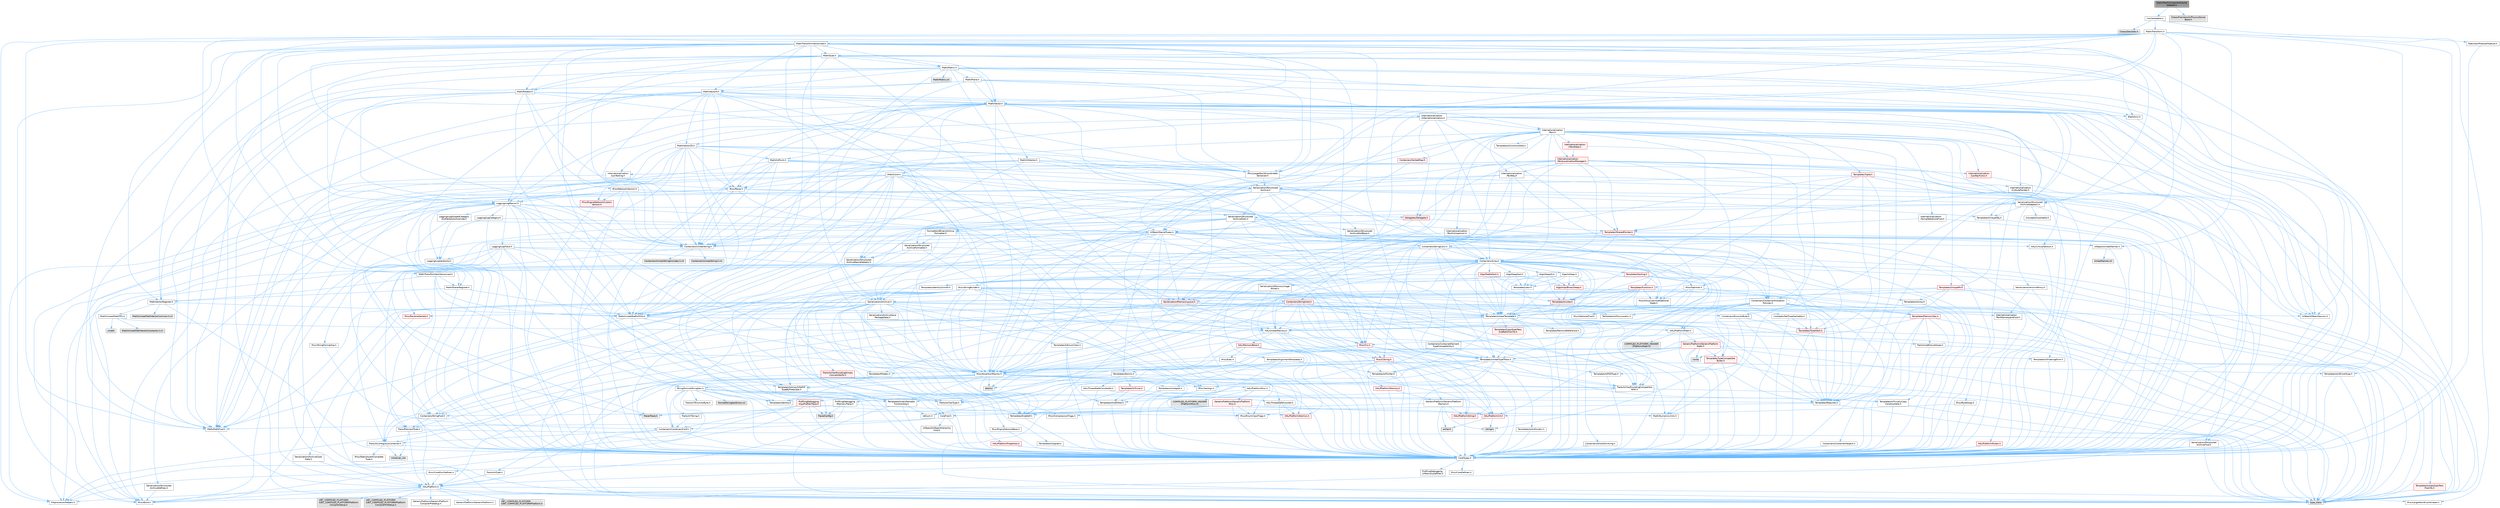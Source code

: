 digraph "StaticMeshComponentCacheAdapter.h"
{
 // INTERACTIVE_SVG=YES
 // LATEX_PDF_SIZE
  bgcolor="transparent";
  edge [fontname=Helvetica,fontsize=10,labelfontname=Helvetica,labelfontsize=10];
  node [fontname=Helvetica,fontsize=10,shape=box,height=0.2,width=0.4];
  Node1 [id="Node000001",label="StaticMeshComponentCache\lAdapter.h",height=0.2,width=0.4,color="gray40", fillcolor="grey60", style="filled", fontcolor="black",tooltip=" "];
  Node1 -> Node2 [id="edge1_Node000001_Node000002",color="steelblue1",style="solid",tooltip=" "];
  Node2 [id="Node000002",label="CacheAdapter.h",height=0.2,width=0.4,color="grey40", fillcolor="white", style="filled",URL="$da/d29/CacheAdapter_8h.html",tooltip=" "];
  Node2 -> Node3 [id="edge2_Node000002_Node000003",color="steelblue1",style="solid",tooltip=" "];
  Node3 [id="Node000003",label="Chaos/Declares.h",height=0.2,width=0.4,color="grey60", fillcolor="#E0E0E0", style="filled",tooltip=" "];
  Node2 -> Node4 [id="edge3_Node000002_Node000004",color="steelblue1",style="solid",tooltip=" "];
  Node4 [id="Node000004",label="Features/IModularFeature.h",height=0.2,width=0.4,color="grey40", fillcolor="white", style="filled",URL="$de/d21/IModularFeature_8h.html",tooltip=" "];
  Node4 -> Node5 [id="edge4_Node000004_Node000005",color="steelblue1",style="solid",tooltip=" "];
  Node5 [id="Node000005",label="CoreTypes.h",height=0.2,width=0.4,color="grey40", fillcolor="white", style="filled",URL="$dc/dec/CoreTypes_8h.html",tooltip=" "];
  Node5 -> Node6 [id="edge5_Node000005_Node000006",color="steelblue1",style="solid",tooltip=" "];
  Node6 [id="Node000006",label="HAL/Platform.h",height=0.2,width=0.4,color="grey40", fillcolor="white", style="filled",URL="$d9/dd0/Platform_8h.html",tooltip=" "];
  Node6 -> Node7 [id="edge6_Node000006_Node000007",color="steelblue1",style="solid",tooltip=" "];
  Node7 [id="Node000007",label="Misc/Build.h",height=0.2,width=0.4,color="grey40", fillcolor="white", style="filled",URL="$d3/dbb/Build_8h.html",tooltip=" "];
  Node6 -> Node8 [id="edge7_Node000006_Node000008",color="steelblue1",style="solid",tooltip=" "];
  Node8 [id="Node000008",label="Misc/LargeWorldCoordinates.h",height=0.2,width=0.4,color="grey40", fillcolor="white", style="filled",URL="$d2/dcb/LargeWorldCoordinates_8h.html",tooltip=" "];
  Node6 -> Node9 [id="edge8_Node000006_Node000009",color="steelblue1",style="solid",tooltip=" "];
  Node9 [id="Node000009",label="type_traits",height=0.2,width=0.4,color="grey60", fillcolor="#E0E0E0", style="filled",tooltip=" "];
  Node6 -> Node10 [id="edge9_Node000006_Node000010",color="steelblue1",style="solid",tooltip=" "];
  Node10 [id="Node000010",label="PreprocessorHelpers.h",height=0.2,width=0.4,color="grey40", fillcolor="white", style="filled",URL="$db/ddb/PreprocessorHelpers_8h.html",tooltip=" "];
  Node6 -> Node11 [id="edge10_Node000006_Node000011",color="steelblue1",style="solid",tooltip=" "];
  Node11 [id="Node000011",label="UBT_COMPILED_PLATFORM\l/UBT_COMPILED_PLATFORMPlatform\lCompilerPreSetup.h",height=0.2,width=0.4,color="grey60", fillcolor="#E0E0E0", style="filled",tooltip=" "];
  Node6 -> Node12 [id="edge11_Node000006_Node000012",color="steelblue1",style="solid",tooltip=" "];
  Node12 [id="Node000012",label="GenericPlatform/GenericPlatform\lCompilerPreSetup.h",height=0.2,width=0.4,color="grey40", fillcolor="white", style="filled",URL="$d9/dc8/GenericPlatformCompilerPreSetup_8h.html",tooltip=" "];
  Node6 -> Node13 [id="edge12_Node000006_Node000013",color="steelblue1",style="solid",tooltip=" "];
  Node13 [id="Node000013",label="GenericPlatform/GenericPlatform.h",height=0.2,width=0.4,color="grey40", fillcolor="white", style="filled",URL="$d6/d84/GenericPlatform_8h.html",tooltip=" "];
  Node6 -> Node14 [id="edge13_Node000006_Node000014",color="steelblue1",style="solid",tooltip=" "];
  Node14 [id="Node000014",label="UBT_COMPILED_PLATFORM\l/UBT_COMPILED_PLATFORMPlatform.h",height=0.2,width=0.4,color="grey60", fillcolor="#E0E0E0", style="filled",tooltip=" "];
  Node6 -> Node15 [id="edge14_Node000006_Node000015",color="steelblue1",style="solid",tooltip=" "];
  Node15 [id="Node000015",label="UBT_COMPILED_PLATFORM\l/UBT_COMPILED_PLATFORMPlatform\lCompilerSetup.h",height=0.2,width=0.4,color="grey60", fillcolor="#E0E0E0", style="filled",tooltip=" "];
  Node5 -> Node16 [id="edge15_Node000005_Node000016",color="steelblue1",style="solid",tooltip=" "];
  Node16 [id="Node000016",label="ProfilingDebugging\l/UMemoryDefines.h",height=0.2,width=0.4,color="grey40", fillcolor="white", style="filled",URL="$d2/da2/UMemoryDefines_8h.html",tooltip=" "];
  Node5 -> Node17 [id="edge16_Node000005_Node000017",color="steelblue1",style="solid",tooltip=" "];
  Node17 [id="Node000017",label="Misc/CoreMiscDefines.h",height=0.2,width=0.4,color="grey40", fillcolor="white", style="filled",URL="$da/d38/CoreMiscDefines_8h.html",tooltip=" "];
  Node17 -> Node6 [id="edge17_Node000017_Node000006",color="steelblue1",style="solid",tooltip=" "];
  Node17 -> Node10 [id="edge18_Node000017_Node000010",color="steelblue1",style="solid",tooltip=" "];
  Node5 -> Node18 [id="edge19_Node000005_Node000018",color="steelblue1",style="solid",tooltip=" "];
  Node18 [id="Node000018",label="Misc/CoreDefines.h",height=0.2,width=0.4,color="grey40", fillcolor="white", style="filled",URL="$d3/dd2/CoreDefines_8h.html",tooltip=" "];
  Node2 -> Node19 [id="edge20_Node000002_Node000019",color="steelblue1",style="solid",tooltip=" "];
  Node19 [id="Node000019",label="Math/Transform.h",height=0.2,width=0.4,color="grey40", fillcolor="white", style="filled",URL="$de/d05/Math_2Transform_8h.html",tooltip=" "];
  Node19 -> Node5 [id="edge21_Node000019_Node000005",color="steelblue1",style="solid",tooltip=" "];
  Node19 -> Node10 [id="edge22_Node000019_Node000010",color="steelblue1",style="solid",tooltip=" "];
  Node19 -> Node20 [id="edge23_Node000019_Node000020",color="steelblue1",style="solid",tooltip=" "];
  Node20 [id="Node000020",label="Math/MathFwd.h",height=0.2,width=0.4,color="grey40", fillcolor="white", style="filled",URL="$d2/d10/MathFwd_8h.html",tooltip=" "];
  Node20 -> Node6 [id="edge24_Node000020_Node000006",color="steelblue1",style="solid",tooltip=" "];
  Node19 -> Node21 [id="edge25_Node000019_Node000021",color="steelblue1",style="solid",tooltip=" "];
  Node21 [id="Node000021",label="Math/Quat.h",height=0.2,width=0.4,color="grey40", fillcolor="white", style="filled",URL="$d9/de9/Quat_8h.html",tooltip=" "];
  Node21 -> Node5 [id="edge26_Node000021_Node000005",color="steelblue1",style="solid",tooltip=" "];
  Node21 -> Node22 [id="edge27_Node000021_Node000022",color="steelblue1",style="solid",tooltip=" "];
  Node22 [id="Node000022",label="Misc/AssertionMacros.h",height=0.2,width=0.4,color="grey40", fillcolor="white", style="filled",URL="$d0/dfa/AssertionMacros_8h.html",tooltip=" "];
  Node22 -> Node5 [id="edge28_Node000022_Node000005",color="steelblue1",style="solid",tooltip=" "];
  Node22 -> Node6 [id="edge29_Node000022_Node000006",color="steelblue1",style="solid",tooltip=" "];
  Node22 -> Node23 [id="edge30_Node000022_Node000023",color="steelblue1",style="solid",tooltip=" "];
  Node23 [id="Node000023",label="HAL/PlatformMisc.h",height=0.2,width=0.4,color="grey40", fillcolor="white", style="filled",URL="$d0/df5/PlatformMisc_8h.html",tooltip=" "];
  Node23 -> Node5 [id="edge31_Node000023_Node000005",color="steelblue1",style="solid",tooltip=" "];
  Node23 -> Node24 [id="edge32_Node000023_Node000024",color="steelblue1",style="solid",tooltip=" "];
  Node24 [id="Node000024",label="GenericPlatform/GenericPlatform\lMisc.h",height=0.2,width=0.4,color="red", fillcolor="#FFF0F0", style="filled",URL="$db/d9a/GenericPlatformMisc_8h.html",tooltip=" "];
  Node24 -> Node25 [id="edge33_Node000024_Node000025",color="steelblue1",style="solid",tooltip=" "];
  Node25 [id="Node000025",label="Containers/StringFwd.h",height=0.2,width=0.4,color="grey40", fillcolor="white", style="filled",URL="$df/d37/StringFwd_8h.html",tooltip=" "];
  Node25 -> Node5 [id="edge34_Node000025_Node000005",color="steelblue1",style="solid",tooltip=" "];
  Node25 -> Node26 [id="edge35_Node000025_Node000026",color="steelblue1",style="solid",tooltip=" "];
  Node26 [id="Node000026",label="Traits/ElementType.h",height=0.2,width=0.4,color="grey40", fillcolor="white", style="filled",URL="$d5/d4f/ElementType_8h.html",tooltip=" "];
  Node26 -> Node6 [id="edge36_Node000026_Node000006",color="steelblue1",style="solid",tooltip=" "];
  Node26 -> Node27 [id="edge37_Node000026_Node000027",color="steelblue1",style="solid",tooltip=" "];
  Node27 [id="Node000027",label="initializer_list",height=0.2,width=0.4,color="grey60", fillcolor="#E0E0E0", style="filled",tooltip=" "];
  Node26 -> Node9 [id="edge38_Node000026_Node000009",color="steelblue1",style="solid",tooltip=" "];
  Node25 -> Node28 [id="edge39_Node000025_Node000028",color="steelblue1",style="solid",tooltip=" "];
  Node28 [id="Node000028",label="Traits/IsContiguousContainer.h",height=0.2,width=0.4,color="grey40", fillcolor="white", style="filled",URL="$d5/d3c/IsContiguousContainer_8h.html",tooltip=" "];
  Node28 -> Node5 [id="edge40_Node000028_Node000005",color="steelblue1",style="solid",tooltip=" "];
  Node28 -> Node29 [id="edge41_Node000028_Node000029",color="steelblue1",style="solid",tooltip=" "];
  Node29 [id="Node000029",label="Misc/StaticAssertComplete\lType.h",height=0.2,width=0.4,color="grey40", fillcolor="white", style="filled",URL="$d5/d4e/StaticAssertCompleteType_8h.html",tooltip=" "];
  Node28 -> Node27 [id="edge42_Node000028_Node000027",color="steelblue1",style="solid",tooltip=" "];
  Node24 -> Node30 [id="edge43_Node000024_Node000030",color="steelblue1",style="solid",tooltip=" "];
  Node30 [id="Node000030",label="CoreFwd.h",height=0.2,width=0.4,color="grey40", fillcolor="white", style="filled",URL="$d1/d1e/CoreFwd_8h.html",tooltip=" "];
  Node30 -> Node5 [id="edge44_Node000030_Node000005",color="steelblue1",style="solid",tooltip=" "];
  Node30 -> Node31 [id="edge45_Node000030_Node000031",color="steelblue1",style="solid",tooltip=" "];
  Node31 [id="Node000031",label="Containers/ContainersFwd.h",height=0.2,width=0.4,color="grey40", fillcolor="white", style="filled",URL="$d4/d0a/ContainersFwd_8h.html",tooltip=" "];
  Node31 -> Node6 [id="edge46_Node000031_Node000006",color="steelblue1",style="solid",tooltip=" "];
  Node31 -> Node5 [id="edge47_Node000031_Node000005",color="steelblue1",style="solid",tooltip=" "];
  Node31 -> Node28 [id="edge48_Node000031_Node000028",color="steelblue1",style="solid",tooltip=" "];
  Node30 -> Node20 [id="edge49_Node000030_Node000020",color="steelblue1",style="solid",tooltip=" "];
  Node30 -> Node32 [id="edge50_Node000030_Node000032",color="steelblue1",style="solid",tooltip=" "];
  Node32 [id="Node000032",label="UObject/UObjectHierarchy\lFwd.h",height=0.2,width=0.4,color="grey40", fillcolor="white", style="filled",URL="$d3/d13/UObjectHierarchyFwd_8h.html",tooltip=" "];
  Node24 -> Node5 [id="edge51_Node000024_Node000005",color="steelblue1",style="solid",tooltip=" "];
  Node24 -> Node34 [id="edge52_Node000024_Node000034",color="steelblue1",style="solid",tooltip=" "];
  Node34 [id="Node000034",label="HAL/PlatformCrt.h",height=0.2,width=0.4,color="red", fillcolor="#FFF0F0", style="filled",URL="$d8/d75/PlatformCrt_8h.html",tooltip=" "];
  Node34 -> Node36 [id="edge53_Node000034_Node000036",color="steelblue1",style="solid",tooltip=" "];
  Node36 [id="Node000036",label="wchar.h",height=0.2,width=0.4,color="grey60", fillcolor="#E0E0E0", style="filled",tooltip=" "];
  Node34 -> Node43 [id="edge54_Node000034_Node000043",color="steelblue1",style="solid",tooltip=" "];
  Node43 [id="Node000043",label="string.h",height=0.2,width=0.4,color="grey60", fillcolor="#E0E0E0", style="filled",tooltip=" "];
  Node24 -> Node44 [id="edge55_Node000024_Node000044",color="steelblue1",style="solid",tooltip=" "];
  Node44 [id="Node000044",label="Math/NumericLimits.h",height=0.2,width=0.4,color="grey40", fillcolor="white", style="filled",URL="$df/d1b/NumericLimits_8h.html",tooltip=" "];
  Node44 -> Node5 [id="edge56_Node000044_Node000005",color="steelblue1",style="solid",tooltip=" "];
  Node24 -> Node45 [id="edge57_Node000024_Node000045",color="steelblue1",style="solid",tooltip=" "];
  Node45 [id="Node000045",label="Misc/CompressionFlags.h",height=0.2,width=0.4,color="grey40", fillcolor="white", style="filled",URL="$d9/d76/CompressionFlags_8h.html",tooltip=" "];
  Node24 -> Node46 [id="edge58_Node000024_Node000046",color="steelblue1",style="solid",tooltip=" "];
  Node46 [id="Node000046",label="Misc/EnumClassFlags.h",height=0.2,width=0.4,color="grey40", fillcolor="white", style="filled",URL="$d8/de7/EnumClassFlags_8h.html",tooltip=" "];
  Node23 -> Node49 [id="edge59_Node000023_Node000049",color="steelblue1",style="solid",tooltip=" "];
  Node49 [id="Node000049",label="COMPILED_PLATFORM_HEADER\l(PlatformMisc.h)",height=0.2,width=0.4,color="grey60", fillcolor="#E0E0E0", style="filled",tooltip=" "];
  Node23 -> Node50 [id="edge60_Node000023_Node000050",color="steelblue1",style="solid",tooltip=" "];
  Node50 [id="Node000050",label="ProfilingDebugging\l/CpuProfilerTrace.h",height=0.2,width=0.4,color="red", fillcolor="#FFF0F0", style="filled",URL="$da/dcb/CpuProfilerTrace_8h.html",tooltip=" "];
  Node50 -> Node5 [id="edge61_Node000050_Node000005",color="steelblue1",style="solid",tooltip=" "];
  Node50 -> Node31 [id="edge62_Node000050_Node000031",color="steelblue1",style="solid",tooltip=" "];
  Node50 -> Node51 [id="edge63_Node000050_Node000051",color="steelblue1",style="solid",tooltip=" "];
  Node51 [id="Node000051",label="HAL/PlatformAtomics.h",height=0.2,width=0.4,color="red", fillcolor="#FFF0F0", style="filled",URL="$d3/d36/PlatformAtomics_8h.html",tooltip=" "];
  Node51 -> Node5 [id="edge64_Node000051_Node000005",color="steelblue1",style="solid",tooltip=" "];
  Node50 -> Node10 [id="edge65_Node000050_Node000010",color="steelblue1",style="solid",tooltip=" "];
  Node50 -> Node7 [id="edge66_Node000050_Node000007",color="steelblue1",style="solid",tooltip=" "];
  Node50 -> Node54 [id="edge67_Node000050_Node000054",color="steelblue1",style="solid",tooltip=" "];
  Node54 [id="Node000054",label="Trace/Config.h",height=0.2,width=0.4,color="grey60", fillcolor="#E0E0E0", style="filled",tooltip=" "];
  Node50 -> Node57 [id="edge68_Node000050_Node000057",color="steelblue1",style="solid",tooltip=" "];
  Node57 [id="Node000057",label="Trace/Trace.h",height=0.2,width=0.4,color="grey60", fillcolor="#E0E0E0", style="filled",tooltip=" "];
  Node22 -> Node10 [id="edge69_Node000022_Node000010",color="steelblue1",style="solid",tooltip=" "];
  Node22 -> Node58 [id="edge70_Node000022_Node000058",color="steelblue1",style="solid",tooltip=" "];
  Node58 [id="Node000058",label="Templates/EnableIf.h",height=0.2,width=0.4,color="grey40", fillcolor="white", style="filled",URL="$d7/d60/EnableIf_8h.html",tooltip=" "];
  Node58 -> Node5 [id="edge71_Node000058_Node000005",color="steelblue1",style="solid",tooltip=" "];
  Node22 -> Node59 [id="edge72_Node000022_Node000059",color="steelblue1",style="solid",tooltip=" "];
  Node59 [id="Node000059",label="Templates/IsArrayOrRefOf\lTypeByPredicate.h",height=0.2,width=0.4,color="grey40", fillcolor="white", style="filled",URL="$d6/da1/IsArrayOrRefOfTypeByPredicate_8h.html",tooltip=" "];
  Node59 -> Node5 [id="edge73_Node000059_Node000005",color="steelblue1",style="solid",tooltip=" "];
  Node22 -> Node60 [id="edge74_Node000022_Node000060",color="steelblue1",style="solid",tooltip=" "];
  Node60 [id="Node000060",label="Templates/IsValidVariadic\lFunctionArg.h",height=0.2,width=0.4,color="grey40", fillcolor="white", style="filled",URL="$d0/dc8/IsValidVariadicFunctionArg_8h.html",tooltip=" "];
  Node60 -> Node5 [id="edge75_Node000060_Node000005",color="steelblue1",style="solid",tooltip=" "];
  Node60 -> Node61 [id="edge76_Node000060_Node000061",color="steelblue1",style="solid",tooltip=" "];
  Node61 [id="Node000061",label="IsEnum.h",height=0.2,width=0.4,color="grey40", fillcolor="white", style="filled",URL="$d4/de5/IsEnum_8h.html",tooltip=" "];
  Node60 -> Node9 [id="edge77_Node000060_Node000009",color="steelblue1",style="solid",tooltip=" "];
  Node22 -> Node62 [id="edge78_Node000022_Node000062",color="steelblue1",style="solid",tooltip=" "];
  Node62 [id="Node000062",label="Traits/IsCharEncodingCompatible\lWith.h",height=0.2,width=0.4,color="grey40", fillcolor="white", style="filled",URL="$df/dd1/IsCharEncodingCompatibleWith_8h.html",tooltip=" "];
  Node62 -> Node9 [id="edge79_Node000062_Node000009",color="steelblue1",style="solid",tooltip=" "];
  Node62 -> Node63 [id="edge80_Node000062_Node000063",color="steelblue1",style="solid",tooltip=" "];
  Node63 [id="Node000063",label="Traits/IsCharType.h",height=0.2,width=0.4,color="grey40", fillcolor="white", style="filled",URL="$db/d51/IsCharType_8h.html",tooltip=" "];
  Node63 -> Node5 [id="edge81_Node000063_Node000005",color="steelblue1",style="solid",tooltip=" "];
  Node22 -> Node64 [id="edge82_Node000022_Node000064",color="steelblue1",style="solid",tooltip=" "];
  Node64 [id="Node000064",label="Misc/VarArgs.h",height=0.2,width=0.4,color="grey40", fillcolor="white", style="filled",URL="$d5/d6f/VarArgs_8h.html",tooltip=" "];
  Node64 -> Node5 [id="edge83_Node000064_Node000005",color="steelblue1",style="solid",tooltip=" "];
  Node22 -> Node65 [id="edge84_Node000022_Node000065",color="steelblue1",style="solid",tooltip=" "];
  Node65 [id="Node000065",label="String/FormatStringSan.h",height=0.2,width=0.4,color="grey40", fillcolor="white", style="filled",URL="$d3/d8b/FormatStringSan_8h.html",tooltip=" "];
  Node65 -> Node9 [id="edge85_Node000065_Node000009",color="steelblue1",style="solid",tooltip=" "];
  Node65 -> Node5 [id="edge86_Node000065_Node000005",color="steelblue1",style="solid",tooltip=" "];
  Node65 -> Node66 [id="edge87_Node000065_Node000066",color="steelblue1",style="solid",tooltip=" "];
  Node66 [id="Node000066",label="Templates/Requires.h",height=0.2,width=0.4,color="grey40", fillcolor="white", style="filled",URL="$dc/d96/Requires_8h.html",tooltip=" "];
  Node66 -> Node58 [id="edge88_Node000066_Node000058",color="steelblue1",style="solid",tooltip=" "];
  Node66 -> Node9 [id="edge89_Node000066_Node000009",color="steelblue1",style="solid",tooltip=" "];
  Node65 -> Node67 [id="edge90_Node000065_Node000067",color="steelblue1",style="solid",tooltip=" "];
  Node67 [id="Node000067",label="Templates/Identity.h",height=0.2,width=0.4,color="grey40", fillcolor="white", style="filled",URL="$d0/dd5/Identity_8h.html",tooltip=" "];
  Node65 -> Node60 [id="edge91_Node000065_Node000060",color="steelblue1",style="solid",tooltip=" "];
  Node65 -> Node63 [id="edge92_Node000065_Node000063",color="steelblue1",style="solid",tooltip=" "];
  Node65 -> Node68 [id="edge93_Node000065_Node000068",color="steelblue1",style="solid",tooltip=" "];
  Node68 [id="Node000068",label="Traits/IsTEnumAsByte.h",height=0.2,width=0.4,color="grey40", fillcolor="white", style="filled",URL="$d1/de6/IsTEnumAsByte_8h.html",tooltip=" "];
  Node65 -> Node69 [id="edge94_Node000065_Node000069",color="steelblue1",style="solid",tooltip=" "];
  Node69 [id="Node000069",label="Traits/IsTString.h",height=0.2,width=0.4,color="grey40", fillcolor="white", style="filled",URL="$d0/df8/IsTString_8h.html",tooltip=" "];
  Node69 -> Node31 [id="edge95_Node000069_Node000031",color="steelblue1",style="solid",tooltip=" "];
  Node65 -> Node31 [id="edge96_Node000065_Node000031",color="steelblue1",style="solid",tooltip=" "];
  Node65 -> Node70 [id="edge97_Node000065_Node000070",color="steelblue1",style="solid",tooltip=" "];
  Node70 [id="Node000070",label="FormatStringSanErrors.inl",height=0.2,width=0.4,color="grey60", fillcolor="#E0E0E0", style="filled",tooltip=" "];
  Node22 -> Node71 [id="edge98_Node000022_Node000071",color="steelblue1",style="solid",tooltip=" "];
  Node71 [id="Node000071",label="atomic",height=0.2,width=0.4,color="grey60", fillcolor="#E0E0E0", style="filled",tooltip=" "];
  Node21 -> Node72 [id="edge99_Node000021_Node000072",color="steelblue1",style="solid",tooltip=" "];
  Node72 [id="Node000072",label="Math/UnrealMathUtility.h",height=0.2,width=0.4,color="grey40", fillcolor="white", style="filled",URL="$db/db8/UnrealMathUtility_8h.html",tooltip=" "];
  Node72 -> Node5 [id="edge100_Node000072_Node000005",color="steelblue1",style="solid",tooltip=" "];
  Node72 -> Node22 [id="edge101_Node000072_Node000022",color="steelblue1",style="solid",tooltip=" "];
  Node72 -> Node73 [id="edge102_Node000072_Node000073",color="steelblue1",style="solid",tooltip=" "];
  Node73 [id="Node000073",label="HAL/PlatformMath.h",height=0.2,width=0.4,color="grey40", fillcolor="white", style="filled",URL="$dc/d53/PlatformMath_8h.html",tooltip=" "];
  Node73 -> Node5 [id="edge103_Node000073_Node000005",color="steelblue1",style="solid",tooltip=" "];
  Node73 -> Node74 [id="edge104_Node000073_Node000074",color="steelblue1",style="solid",tooltip=" "];
  Node74 [id="Node000074",label="GenericPlatform/GenericPlatform\lMath.h",height=0.2,width=0.4,color="red", fillcolor="#FFF0F0", style="filled",URL="$d5/d79/GenericPlatformMath_8h.html",tooltip=" "];
  Node74 -> Node5 [id="edge105_Node000074_Node000005",color="steelblue1",style="solid",tooltip=" "];
  Node74 -> Node31 [id="edge106_Node000074_Node000031",color="steelblue1",style="solid",tooltip=" "];
  Node74 -> Node34 [id="edge107_Node000074_Node000034",color="steelblue1",style="solid",tooltip=" "];
  Node74 -> Node75 [id="edge108_Node000074_Node000075",color="steelblue1",style="solid",tooltip=" "];
  Node75 [id="Node000075",label="Templates/AndOrNot.h",height=0.2,width=0.4,color="grey40", fillcolor="white", style="filled",URL="$db/d0a/AndOrNot_8h.html",tooltip=" "];
  Node75 -> Node5 [id="edge109_Node000075_Node000005",color="steelblue1",style="solid",tooltip=" "];
  Node74 -> Node78 [id="edge110_Node000074_Node000078",color="steelblue1",style="solid",tooltip=" "];
  Node78 [id="Node000078",label="Templates/IsFloatingPoint.h",height=0.2,width=0.4,color="grey40", fillcolor="white", style="filled",URL="$d3/d11/IsFloatingPoint_8h.html",tooltip=" "];
  Node78 -> Node5 [id="edge111_Node000078_Node000005",color="steelblue1",style="solid",tooltip=" "];
  Node74 -> Node79 [id="edge112_Node000074_Node000079",color="steelblue1",style="solid",tooltip=" "];
  Node79 [id="Node000079",label="Templates/UnrealTypeTraits.h",height=0.2,width=0.4,color="grey40", fillcolor="white", style="filled",URL="$d2/d2d/UnrealTypeTraits_8h.html",tooltip=" "];
  Node79 -> Node5 [id="edge113_Node000079_Node000005",color="steelblue1",style="solid",tooltip=" "];
  Node79 -> Node80 [id="edge114_Node000079_Node000080",color="steelblue1",style="solid",tooltip=" "];
  Node80 [id="Node000080",label="Templates/IsPointer.h",height=0.2,width=0.4,color="grey40", fillcolor="white", style="filled",URL="$d7/d05/IsPointer_8h.html",tooltip=" "];
  Node80 -> Node5 [id="edge115_Node000080_Node000005",color="steelblue1",style="solid",tooltip=" "];
  Node79 -> Node22 [id="edge116_Node000079_Node000022",color="steelblue1",style="solid",tooltip=" "];
  Node79 -> Node75 [id="edge117_Node000079_Node000075",color="steelblue1",style="solid",tooltip=" "];
  Node79 -> Node58 [id="edge118_Node000079_Node000058",color="steelblue1",style="solid",tooltip=" "];
  Node79 -> Node81 [id="edge119_Node000079_Node000081",color="steelblue1",style="solid",tooltip=" "];
  Node81 [id="Node000081",label="Templates/IsArithmetic.h",height=0.2,width=0.4,color="grey40", fillcolor="white", style="filled",URL="$d2/d5d/IsArithmetic_8h.html",tooltip=" "];
  Node81 -> Node5 [id="edge120_Node000081_Node000005",color="steelblue1",style="solid",tooltip=" "];
  Node79 -> Node61 [id="edge121_Node000079_Node000061",color="steelblue1",style="solid",tooltip=" "];
  Node79 -> Node82 [id="edge122_Node000079_Node000082",color="steelblue1",style="solid",tooltip=" "];
  Node82 [id="Node000082",label="Templates/Models.h",height=0.2,width=0.4,color="grey40", fillcolor="white", style="filled",URL="$d3/d0c/Models_8h.html",tooltip=" "];
  Node82 -> Node67 [id="edge123_Node000082_Node000067",color="steelblue1",style="solid",tooltip=" "];
  Node79 -> Node83 [id="edge124_Node000079_Node000083",color="steelblue1",style="solid",tooltip=" "];
  Node83 [id="Node000083",label="Templates/IsPODType.h",height=0.2,width=0.4,color="grey40", fillcolor="white", style="filled",URL="$d7/db1/IsPODType_8h.html",tooltip=" "];
  Node83 -> Node5 [id="edge125_Node000083_Node000005",color="steelblue1",style="solid",tooltip=" "];
  Node79 -> Node84 [id="edge126_Node000079_Node000084",color="steelblue1",style="solid",tooltip=" "];
  Node84 [id="Node000084",label="Templates/IsUECoreType.h",height=0.2,width=0.4,color="grey40", fillcolor="white", style="filled",URL="$d1/db8/IsUECoreType_8h.html",tooltip=" "];
  Node84 -> Node5 [id="edge127_Node000084_Node000005",color="steelblue1",style="solid",tooltip=" "];
  Node84 -> Node9 [id="edge128_Node000084_Node000009",color="steelblue1",style="solid",tooltip=" "];
  Node79 -> Node85 [id="edge129_Node000079_Node000085",color="steelblue1",style="solid",tooltip=" "];
  Node85 [id="Node000085",label="Templates/IsTriviallyCopy\lConstructible.h",height=0.2,width=0.4,color="grey40", fillcolor="white", style="filled",URL="$d3/d78/IsTriviallyCopyConstructible_8h.html",tooltip=" "];
  Node85 -> Node5 [id="edge130_Node000085_Node000005",color="steelblue1",style="solid",tooltip=" "];
  Node85 -> Node9 [id="edge131_Node000085_Node000009",color="steelblue1",style="solid",tooltip=" "];
  Node74 -> Node66 [id="edge132_Node000074_Node000066",color="steelblue1",style="solid",tooltip=" "];
  Node74 -> Node89 [id="edge133_Node000074_Node000089",color="steelblue1",style="solid",tooltip=" "];
  Node89 [id="Node000089",label="Templates/TypeCompatible\lBytes.h",height=0.2,width=0.4,color="red", fillcolor="#FFF0F0", style="filled",URL="$df/d0a/TypeCompatibleBytes_8h.html",tooltip=" "];
  Node89 -> Node5 [id="edge134_Node000089_Node000005",color="steelblue1",style="solid",tooltip=" "];
  Node89 -> Node43 [id="edge135_Node000089_Node000043",color="steelblue1",style="solid",tooltip=" "];
  Node89 -> Node9 [id="edge136_Node000089_Node000009",color="steelblue1",style="solid",tooltip=" "];
  Node74 -> Node90 [id="edge137_Node000074_Node000090",color="steelblue1",style="solid",tooltip=" "];
  Node90 [id="Node000090",label="limits",height=0.2,width=0.4,color="grey60", fillcolor="#E0E0E0", style="filled",tooltip=" "];
  Node74 -> Node9 [id="edge138_Node000074_Node000009",color="steelblue1",style="solid",tooltip=" "];
  Node73 -> Node91 [id="edge139_Node000073_Node000091",color="steelblue1",style="solid",tooltip=" "];
  Node91 [id="Node000091",label="COMPILED_PLATFORM_HEADER\l(PlatformMath.h)",height=0.2,width=0.4,color="grey60", fillcolor="#E0E0E0", style="filled",tooltip=" "];
  Node72 -> Node20 [id="edge140_Node000072_Node000020",color="steelblue1",style="solid",tooltip=" "];
  Node72 -> Node67 [id="edge141_Node000072_Node000067",color="steelblue1",style="solid",tooltip=" "];
  Node72 -> Node66 [id="edge142_Node000072_Node000066",color="steelblue1",style="solid",tooltip=" "];
  Node21 -> Node92 [id="edge143_Node000021_Node000092",color="steelblue1",style="solid",tooltip=" "];
  Node92 [id="Node000092",label="Containers/UnrealString.h",height=0.2,width=0.4,color="grey40", fillcolor="white", style="filled",URL="$d5/dba/UnrealString_8h.html",tooltip=" "];
  Node92 -> Node93 [id="edge144_Node000092_Node000093",color="steelblue1",style="solid",tooltip=" "];
  Node93 [id="Node000093",label="Containers/UnrealStringIncludes.h.inl",height=0.2,width=0.4,color="grey60", fillcolor="#E0E0E0", style="filled",tooltip=" "];
  Node92 -> Node94 [id="edge145_Node000092_Node000094",color="steelblue1",style="solid",tooltip=" "];
  Node94 [id="Node000094",label="Containers/UnrealString.h.inl",height=0.2,width=0.4,color="grey60", fillcolor="#E0E0E0", style="filled",tooltip=" "];
  Node92 -> Node95 [id="edge146_Node000092_Node000095",color="steelblue1",style="solid",tooltip=" "];
  Node95 [id="Node000095",label="Misc/StringFormatArg.h",height=0.2,width=0.4,color="grey40", fillcolor="white", style="filled",URL="$d2/d16/StringFormatArg_8h.html",tooltip=" "];
  Node95 -> Node31 [id="edge147_Node000095_Node000031",color="steelblue1",style="solid",tooltip=" "];
  Node21 -> Node96 [id="edge148_Node000021_Node000096",color="steelblue1",style="solid",tooltip=" "];
  Node96 [id="Node000096",label="Logging/LogMacros.h",height=0.2,width=0.4,color="grey40", fillcolor="white", style="filled",URL="$d0/d16/LogMacros_8h.html",tooltip=" "];
  Node96 -> Node92 [id="edge149_Node000096_Node000092",color="steelblue1",style="solid",tooltip=" "];
  Node96 -> Node5 [id="edge150_Node000096_Node000005",color="steelblue1",style="solid",tooltip=" "];
  Node96 -> Node10 [id="edge151_Node000096_Node000010",color="steelblue1",style="solid",tooltip=" "];
  Node96 -> Node97 [id="edge152_Node000096_Node000097",color="steelblue1",style="solid",tooltip=" "];
  Node97 [id="Node000097",label="Logging/LogCategory.h",height=0.2,width=0.4,color="grey40", fillcolor="white", style="filled",URL="$d9/d36/LogCategory_8h.html",tooltip=" "];
  Node97 -> Node5 [id="edge153_Node000097_Node000005",color="steelblue1",style="solid",tooltip=" "];
  Node97 -> Node98 [id="edge154_Node000097_Node000098",color="steelblue1",style="solid",tooltip=" "];
  Node98 [id="Node000098",label="Logging/LogVerbosity.h",height=0.2,width=0.4,color="grey40", fillcolor="white", style="filled",URL="$d2/d8f/LogVerbosity_8h.html",tooltip=" "];
  Node98 -> Node5 [id="edge155_Node000098_Node000005",color="steelblue1",style="solid",tooltip=" "];
  Node97 -> Node99 [id="edge156_Node000097_Node000099",color="steelblue1",style="solid",tooltip=" "];
  Node99 [id="Node000099",label="UObject/NameTypes.h",height=0.2,width=0.4,color="grey40", fillcolor="white", style="filled",URL="$d6/d35/NameTypes_8h.html",tooltip=" "];
  Node99 -> Node5 [id="edge157_Node000099_Node000005",color="steelblue1",style="solid",tooltip=" "];
  Node99 -> Node22 [id="edge158_Node000099_Node000022",color="steelblue1",style="solid",tooltip=" "];
  Node99 -> Node100 [id="edge159_Node000099_Node000100",color="steelblue1",style="solid",tooltip=" "];
  Node100 [id="Node000100",label="HAL/UnrealMemory.h",height=0.2,width=0.4,color="grey40", fillcolor="white", style="filled",URL="$d9/d96/UnrealMemory_8h.html",tooltip=" "];
  Node100 -> Node5 [id="edge160_Node000100_Node000005",color="steelblue1",style="solid",tooltip=" "];
  Node100 -> Node101 [id="edge161_Node000100_Node000101",color="steelblue1",style="solid",tooltip=" "];
  Node101 [id="Node000101",label="GenericPlatform/GenericPlatform\lMemory.h",height=0.2,width=0.4,color="grey40", fillcolor="white", style="filled",URL="$dd/d22/GenericPlatformMemory_8h.html",tooltip=" "];
  Node101 -> Node30 [id="edge162_Node000101_Node000030",color="steelblue1",style="solid",tooltip=" "];
  Node101 -> Node5 [id="edge163_Node000101_Node000005",color="steelblue1",style="solid",tooltip=" "];
  Node101 -> Node102 [id="edge164_Node000101_Node000102",color="steelblue1",style="solid",tooltip=" "];
  Node102 [id="Node000102",label="HAL/PlatformString.h",height=0.2,width=0.4,color="red", fillcolor="#FFF0F0", style="filled",URL="$db/db5/PlatformString_8h.html",tooltip=" "];
  Node102 -> Node5 [id="edge165_Node000102_Node000005",color="steelblue1",style="solid",tooltip=" "];
  Node101 -> Node43 [id="edge166_Node000101_Node000043",color="steelblue1",style="solid",tooltip=" "];
  Node101 -> Node36 [id="edge167_Node000101_Node000036",color="steelblue1",style="solid",tooltip=" "];
  Node100 -> Node104 [id="edge168_Node000100_Node000104",color="steelblue1",style="solid",tooltip=" "];
  Node104 [id="Node000104",label="HAL/MemoryBase.h",height=0.2,width=0.4,color="red", fillcolor="#FFF0F0", style="filled",URL="$d6/d9f/MemoryBase_8h.html",tooltip=" "];
  Node104 -> Node5 [id="edge169_Node000104_Node000005",color="steelblue1",style="solid",tooltip=" "];
  Node104 -> Node51 [id="edge170_Node000104_Node000051",color="steelblue1",style="solid",tooltip=" "];
  Node104 -> Node34 [id="edge171_Node000104_Node000034",color="steelblue1",style="solid",tooltip=" "];
  Node104 -> Node105 [id="edge172_Node000104_Node000105",color="steelblue1",style="solid",tooltip=" "];
  Node105 [id="Node000105",label="Misc/Exec.h",height=0.2,width=0.4,color="grey40", fillcolor="white", style="filled",URL="$de/ddb/Exec_8h.html",tooltip=" "];
  Node105 -> Node5 [id="edge173_Node000105_Node000005",color="steelblue1",style="solid",tooltip=" "];
  Node105 -> Node22 [id="edge174_Node000105_Node000022",color="steelblue1",style="solid",tooltip=" "];
  Node104 -> Node107 [id="edge175_Node000104_Node000107",color="steelblue1",style="solid",tooltip=" "];
  Node107 [id="Node000107",label="Templates/Atomic.h",height=0.2,width=0.4,color="grey40", fillcolor="white", style="filled",URL="$d3/d91/Atomic_8h.html",tooltip=" "];
  Node107 -> Node108 [id="edge176_Node000107_Node000108",color="steelblue1",style="solid",tooltip=" "];
  Node108 [id="Node000108",label="HAL/ThreadSafeCounter.h",height=0.2,width=0.4,color="grey40", fillcolor="white", style="filled",URL="$dc/dc9/ThreadSafeCounter_8h.html",tooltip=" "];
  Node108 -> Node5 [id="edge177_Node000108_Node000005",color="steelblue1",style="solid",tooltip=" "];
  Node108 -> Node51 [id="edge178_Node000108_Node000051",color="steelblue1",style="solid",tooltip=" "];
  Node107 -> Node109 [id="edge179_Node000107_Node000109",color="steelblue1",style="solid",tooltip=" "];
  Node109 [id="Node000109",label="HAL/ThreadSafeCounter64.h",height=0.2,width=0.4,color="grey40", fillcolor="white", style="filled",URL="$d0/d12/ThreadSafeCounter64_8h.html",tooltip=" "];
  Node109 -> Node5 [id="edge180_Node000109_Node000005",color="steelblue1",style="solid",tooltip=" "];
  Node109 -> Node108 [id="edge181_Node000109_Node000108",color="steelblue1",style="solid",tooltip=" "];
  Node107 -> Node88 [id="edge182_Node000107_Node000088",color="steelblue1",style="solid",tooltip=" "];
  Node88 [id="Node000088",label="Templates/IsIntegral.h",height=0.2,width=0.4,color="grey40", fillcolor="white", style="filled",URL="$da/d64/IsIntegral_8h.html",tooltip=" "];
  Node88 -> Node5 [id="edge183_Node000088_Node000005",color="steelblue1",style="solid",tooltip=" "];
  Node107 -> Node110 [id="edge184_Node000107_Node000110",color="steelblue1",style="solid",tooltip=" "];
  Node110 [id="Node000110",label="Templates/IsTrivial.h",height=0.2,width=0.4,color="red", fillcolor="#FFF0F0", style="filled",URL="$da/d4c/IsTrivial_8h.html",tooltip=" "];
  Node110 -> Node75 [id="edge185_Node000110_Node000075",color="steelblue1",style="solid",tooltip=" "];
  Node110 -> Node85 [id="edge186_Node000110_Node000085",color="steelblue1",style="solid",tooltip=" "];
  Node110 -> Node9 [id="edge187_Node000110_Node000009",color="steelblue1",style="solid",tooltip=" "];
  Node107 -> Node112 [id="edge188_Node000107_Node000112",color="steelblue1",style="solid",tooltip=" "];
  Node112 [id="Node000112",label="Traits/IntType.h",height=0.2,width=0.4,color="grey40", fillcolor="white", style="filled",URL="$d7/deb/IntType_8h.html",tooltip=" "];
  Node112 -> Node6 [id="edge189_Node000112_Node000006",color="steelblue1",style="solid",tooltip=" "];
  Node107 -> Node71 [id="edge190_Node000107_Node000071",color="steelblue1",style="solid",tooltip=" "];
  Node100 -> Node113 [id="edge191_Node000100_Node000113",color="steelblue1",style="solid",tooltip=" "];
  Node113 [id="Node000113",label="HAL/PlatformMemory.h",height=0.2,width=0.4,color="red", fillcolor="#FFF0F0", style="filled",URL="$de/d68/PlatformMemory_8h.html",tooltip=" "];
  Node113 -> Node5 [id="edge192_Node000113_Node000005",color="steelblue1",style="solid",tooltip=" "];
  Node113 -> Node101 [id="edge193_Node000113_Node000101",color="steelblue1",style="solid",tooltip=" "];
  Node100 -> Node115 [id="edge194_Node000100_Node000115",color="steelblue1",style="solid",tooltip=" "];
  Node115 [id="Node000115",label="ProfilingDebugging\l/MemoryTrace.h",height=0.2,width=0.4,color="grey40", fillcolor="white", style="filled",URL="$da/dd7/MemoryTrace_8h.html",tooltip=" "];
  Node115 -> Node6 [id="edge195_Node000115_Node000006",color="steelblue1",style="solid",tooltip=" "];
  Node115 -> Node46 [id="edge196_Node000115_Node000046",color="steelblue1",style="solid",tooltip=" "];
  Node115 -> Node54 [id="edge197_Node000115_Node000054",color="steelblue1",style="solid",tooltip=" "];
  Node115 -> Node57 [id="edge198_Node000115_Node000057",color="steelblue1",style="solid",tooltip=" "];
  Node100 -> Node80 [id="edge199_Node000100_Node000080",color="steelblue1",style="solid",tooltip=" "];
  Node99 -> Node79 [id="edge200_Node000099_Node000079",color="steelblue1",style="solid",tooltip=" "];
  Node99 -> Node116 [id="edge201_Node000099_Node000116",color="steelblue1",style="solid",tooltip=" "];
  Node116 [id="Node000116",label="Templates/UnrealTemplate.h",height=0.2,width=0.4,color="grey40", fillcolor="white", style="filled",URL="$d4/d24/UnrealTemplate_8h.html",tooltip=" "];
  Node116 -> Node5 [id="edge202_Node000116_Node000005",color="steelblue1",style="solid",tooltip=" "];
  Node116 -> Node80 [id="edge203_Node000116_Node000080",color="steelblue1",style="solid",tooltip=" "];
  Node116 -> Node100 [id="edge204_Node000116_Node000100",color="steelblue1",style="solid",tooltip=" "];
  Node116 -> Node117 [id="edge205_Node000116_Node000117",color="steelblue1",style="solid",tooltip=" "];
  Node117 [id="Node000117",label="Templates/CopyQualifiers\lAndRefsFromTo.h",height=0.2,width=0.4,color="red", fillcolor="#FFF0F0", style="filled",URL="$d3/db3/CopyQualifiersAndRefsFromTo_8h.html",tooltip=" "];
  Node116 -> Node79 [id="edge206_Node000116_Node000079",color="steelblue1",style="solid",tooltip=" "];
  Node116 -> Node77 [id="edge207_Node000116_Node000077",color="steelblue1",style="solid",tooltip=" "];
  Node77 [id="Node000077",label="Templates/RemoveReference.h",height=0.2,width=0.4,color="grey40", fillcolor="white", style="filled",URL="$da/dbe/RemoveReference_8h.html",tooltip=" "];
  Node77 -> Node5 [id="edge208_Node000077_Node000005",color="steelblue1",style="solid",tooltip=" "];
  Node116 -> Node66 [id="edge209_Node000116_Node000066",color="steelblue1",style="solid",tooltip=" "];
  Node116 -> Node89 [id="edge210_Node000116_Node000089",color="steelblue1",style="solid",tooltip=" "];
  Node116 -> Node67 [id="edge211_Node000116_Node000067",color="steelblue1",style="solid",tooltip=" "];
  Node116 -> Node28 [id="edge212_Node000116_Node000028",color="steelblue1",style="solid",tooltip=" "];
  Node116 -> Node119 [id="edge213_Node000116_Node000119",color="steelblue1",style="solid",tooltip=" "];
  Node119 [id="Node000119",label="Traits/UseBitwiseSwap.h",height=0.2,width=0.4,color="grey40", fillcolor="white", style="filled",URL="$db/df3/UseBitwiseSwap_8h.html",tooltip=" "];
  Node119 -> Node5 [id="edge214_Node000119_Node000005",color="steelblue1",style="solid",tooltip=" "];
  Node119 -> Node9 [id="edge215_Node000119_Node000009",color="steelblue1",style="solid",tooltip=" "];
  Node116 -> Node9 [id="edge216_Node000116_Node000009",color="steelblue1",style="solid",tooltip=" "];
  Node99 -> Node92 [id="edge217_Node000099_Node000092",color="steelblue1",style="solid",tooltip=" "];
  Node99 -> Node120 [id="edge218_Node000099_Node000120",color="steelblue1",style="solid",tooltip=" "];
  Node120 [id="Node000120",label="HAL/CriticalSection.h",height=0.2,width=0.4,color="grey40", fillcolor="white", style="filled",URL="$d6/d90/CriticalSection_8h.html",tooltip=" "];
  Node120 -> Node121 [id="edge219_Node000120_Node000121",color="steelblue1",style="solid",tooltip=" "];
  Node121 [id="Node000121",label="HAL/PlatformMutex.h",height=0.2,width=0.4,color="red", fillcolor="#FFF0F0", style="filled",URL="$d9/d0b/PlatformMutex_8h.html",tooltip=" "];
  Node121 -> Node5 [id="edge220_Node000121_Node000005",color="steelblue1",style="solid",tooltip=" "];
  Node99 -> Node123 [id="edge221_Node000099_Node000123",color="steelblue1",style="solid",tooltip=" "];
  Node123 [id="Node000123",label="Containers/StringConv.h",height=0.2,width=0.4,color="grey40", fillcolor="white", style="filled",URL="$d3/ddf/StringConv_8h.html",tooltip=" "];
  Node123 -> Node5 [id="edge222_Node000123_Node000005",color="steelblue1",style="solid",tooltip=" "];
  Node123 -> Node22 [id="edge223_Node000123_Node000022",color="steelblue1",style="solid",tooltip=" "];
  Node123 -> Node124 [id="edge224_Node000123_Node000124",color="steelblue1",style="solid",tooltip=" "];
  Node124 [id="Node000124",label="Containers/ContainerAllocation\lPolicies.h",height=0.2,width=0.4,color="grey40", fillcolor="white", style="filled",URL="$d7/dff/ContainerAllocationPolicies_8h.html",tooltip=" "];
  Node124 -> Node5 [id="edge225_Node000124_Node000005",color="steelblue1",style="solid",tooltip=" "];
  Node124 -> Node125 [id="edge226_Node000124_Node000125",color="steelblue1",style="solid",tooltip=" "];
  Node125 [id="Node000125",label="Containers/ContainerHelpers.h",height=0.2,width=0.4,color="grey40", fillcolor="white", style="filled",URL="$d7/d33/ContainerHelpers_8h.html",tooltip=" "];
  Node125 -> Node5 [id="edge227_Node000125_Node000005",color="steelblue1",style="solid",tooltip=" "];
  Node124 -> Node124 [id="edge228_Node000124_Node000124",color="steelblue1",style="solid",tooltip=" "];
  Node124 -> Node73 [id="edge229_Node000124_Node000073",color="steelblue1",style="solid",tooltip=" "];
  Node124 -> Node100 [id="edge230_Node000124_Node000100",color="steelblue1",style="solid",tooltip=" "];
  Node124 -> Node44 [id="edge231_Node000124_Node000044",color="steelblue1",style="solid",tooltip=" "];
  Node124 -> Node22 [id="edge232_Node000124_Node000022",color="steelblue1",style="solid",tooltip=" "];
  Node124 -> Node126 [id="edge233_Node000124_Node000126",color="steelblue1",style="solid",tooltip=" "];
  Node126 [id="Node000126",label="Templates/IsPolymorphic.h",height=0.2,width=0.4,color="grey40", fillcolor="white", style="filled",URL="$dc/d20/IsPolymorphic_8h.html",tooltip=" "];
  Node124 -> Node127 [id="edge234_Node000124_Node000127",color="steelblue1",style="solid",tooltip=" "];
  Node127 [id="Node000127",label="Templates/MemoryOps.h",height=0.2,width=0.4,color="red", fillcolor="#FFF0F0", style="filled",URL="$db/dea/MemoryOps_8h.html",tooltip=" "];
  Node127 -> Node5 [id="edge235_Node000127_Node000005",color="steelblue1",style="solid",tooltip=" "];
  Node127 -> Node100 [id="edge236_Node000127_Node000100",color="steelblue1",style="solid",tooltip=" "];
  Node127 -> Node85 [id="edge237_Node000127_Node000085",color="steelblue1",style="solid",tooltip=" "];
  Node127 -> Node66 [id="edge238_Node000127_Node000066",color="steelblue1",style="solid",tooltip=" "];
  Node127 -> Node79 [id="edge239_Node000127_Node000079",color="steelblue1",style="solid",tooltip=" "];
  Node127 -> Node119 [id="edge240_Node000127_Node000119",color="steelblue1",style="solid",tooltip=" "];
  Node127 -> Node9 [id="edge241_Node000127_Node000009",color="steelblue1",style="solid",tooltip=" "];
  Node124 -> Node89 [id="edge242_Node000124_Node000089",color="steelblue1",style="solid",tooltip=" "];
  Node124 -> Node9 [id="edge243_Node000124_Node000009",color="steelblue1",style="solid",tooltip=" "];
  Node123 -> Node128 [id="edge244_Node000123_Node000128",color="steelblue1",style="solid",tooltip=" "];
  Node128 [id="Node000128",label="Containers/Array.h",height=0.2,width=0.4,color="grey40", fillcolor="white", style="filled",URL="$df/dd0/Array_8h.html",tooltip=" "];
  Node128 -> Node5 [id="edge245_Node000128_Node000005",color="steelblue1",style="solid",tooltip=" "];
  Node128 -> Node22 [id="edge246_Node000128_Node000022",color="steelblue1",style="solid",tooltip=" "];
  Node128 -> Node129 [id="edge247_Node000128_Node000129",color="steelblue1",style="solid",tooltip=" "];
  Node129 [id="Node000129",label="Misc/IntrusiveUnsetOptional\lState.h",height=0.2,width=0.4,color="grey40", fillcolor="white", style="filled",URL="$d2/d0a/IntrusiveUnsetOptionalState_8h.html",tooltip=" "];
  Node129 -> Node130 [id="edge248_Node000129_Node000130",color="steelblue1",style="solid",tooltip=" "];
  Node130 [id="Node000130",label="Misc/OptionalFwd.h",height=0.2,width=0.4,color="grey40", fillcolor="white", style="filled",URL="$dc/d50/OptionalFwd_8h.html",tooltip=" "];
  Node128 -> Node131 [id="edge249_Node000128_Node000131",color="steelblue1",style="solid",tooltip=" "];
  Node131 [id="Node000131",label="Misc/ReverseIterate.h",height=0.2,width=0.4,color="red", fillcolor="#FFF0F0", style="filled",URL="$db/de3/ReverseIterate_8h.html",tooltip=" "];
  Node131 -> Node6 [id="edge250_Node000131_Node000006",color="steelblue1",style="solid",tooltip=" "];
  Node128 -> Node100 [id="edge251_Node000128_Node000100",color="steelblue1",style="solid",tooltip=" "];
  Node128 -> Node79 [id="edge252_Node000128_Node000079",color="steelblue1",style="solid",tooltip=" "];
  Node128 -> Node116 [id="edge253_Node000128_Node000116",color="steelblue1",style="solid",tooltip=" "];
  Node128 -> Node133 [id="edge254_Node000128_Node000133",color="steelblue1",style="solid",tooltip=" "];
  Node133 [id="Node000133",label="Containers/AllowShrinking.h",height=0.2,width=0.4,color="grey40", fillcolor="white", style="filled",URL="$d7/d1a/AllowShrinking_8h.html",tooltip=" "];
  Node133 -> Node5 [id="edge255_Node000133_Node000005",color="steelblue1",style="solid",tooltip=" "];
  Node128 -> Node124 [id="edge256_Node000128_Node000124",color="steelblue1",style="solid",tooltip=" "];
  Node128 -> Node134 [id="edge257_Node000128_Node000134",color="steelblue1",style="solid",tooltip=" "];
  Node134 [id="Node000134",label="Containers/ContainerElement\lTypeCompatibility.h",height=0.2,width=0.4,color="grey40", fillcolor="white", style="filled",URL="$df/ddf/ContainerElementTypeCompatibility_8h.html",tooltip=" "];
  Node134 -> Node5 [id="edge258_Node000134_Node000005",color="steelblue1",style="solid",tooltip=" "];
  Node134 -> Node79 [id="edge259_Node000134_Node000079",color="steelblue1",style="solid",tooltip=" "];
  Node128 -> Node135 [id="edge260_Node000128_Node000135",color="steelblue1",style="solid",tooltip=" "];
  Node135 [id="Node000135",label="Serialization/Archive.h",height=0.2,width=0.4,color="grey40", fillcolor="white", style="filled",URL="$d7/d3b/Archive_8h.html",tooltip=" "];
  Node135 -> Node30 [id="edge261_Node000135_Node000030",color="steelblue1",style="solid",tooltip=" "];
  Node135 -> Node5 [id="edge262_Node000135_Node000005",color="steelblue1",style="solid",tooltip=" "];
  Node135 -> Node136 [id="edge263_Node000135_Node000136",color="steelblue1",style="solid",tooltip=" "];
  Node136 [id="Node000136",label="HAL/PlatformProperties.h",height=0.2,width=0.4,color="red", fillcolor="#FFF0F0", style="filled",URL="$d9/db0/PlatformProperties_8h.html",tooltip=" "];
  Node136 -> Node5 [id="edge264_Node000136_Node000005",color="steelblue1",style="solid",tooltip=" "];
  Node135 -> Node139 [id="edge265_Node000135_Node000139",color="steelblue1",style="solid",tooltip=" "];
  Node139 [id="Node000139",label="Internationalization\l/TextNamespaceFwd.h",height=0.2,width=0.4,color="grey40", fillcolor="white", style="filled",URL="$d8/d97/TextNamespaceFwd_8h.html",tooltip=" "];
  Node139 -> Node5 [id="edge266_Node000139_Node000005",color="steelblue1",style="solid",tooltip=" "];
  Node135 -> Node20 [id="edge267_Node000135_Node000020",color="steelblue1",style="solid",tooltip=" "];
  Node135 -> Node22 [id="edge268_Node000135_Node000022",color="steelblue1",style="solid",tooltip=" "];
  Node135 -> Node7 [id="edge269_Node000135_Node000007",color="steelblue1",style="solid",tooltip=" "];
  Node135 -> Node45 [id="edge270_Node000135_Node000045",color="steelblue1",style="solid",tooltip=" "];
  Node135 -> Node140 [id="edge271_Node000135_Node000140",color="steelblue1",style="solid",tooltip=" "];
  Node140 [id="Node000140",label="Misc/EngineVersionBase.h",height=0.2,width=0.4,color="grey40", fillcolor="white", style="filled",URL="$d5/d2b/EngineVersionBase_8h.html",tooltip=" "];
  Node140 -> Node5 [id="edge272_Node000140_Node000005",color="steelblue1",style="solid",tooltip=" "];
  Node135 -> Node64 [id="edge273_Node000135_Node000064",color="steelblue1",style="solid",tooltip=" "];
  Node135 -> Node141 [id="edge274_Node000135_Node000141",color="steelblue1",style="solid",tooltip=" "];
  Node141 [id="Node000141",label="Serialization/ArchiveCook\lData.h",height=0.2,width=0.4,color="grey40", fillcolor="white", style="filled",URL="$dc/db6/ArchiveCookData_8h.html",tooltip=" "];
  Node141 -> Node6 [id="edge275_Node000141_Node000006",color="steelblue1",style="solid",tooltip=" "];
  Node135 -> Node142 [id="edge276_Node000135_Node000142",color="steelblue1",style="solid",tooltip=" "];
  Node142 [id="Node000142",label="Serialization/ArchiveSave\lPackageData.h",height=0.2,width=0.4,color="grey40", fillcolor="white", style="filled",URL="$d1/d37/ArchiveSavePackageData_8h.html",tooltip=" "];
  Node135 -> Node58 [id="edge277_Node000135_Node000058",color="steelblue1",style="solid",tooltip=" "];
  Node135 -> Node59 [id="edge278_Node000135_Node000059",color="steelblue1",style="solid",tooltip=" "];
  Node135 -> Node143 [id="edge279_Node000135_Node000143",color="steelblue1",style="solid",tooltip=" "];
  Node143 [id="Node000143",label="Templates/IsEnumClass.h",height=0.2,width=0.4,color="grey40", fillcolor="white", style="filled",URL="$d7/d15/IsEnumClass_8h.html",tooltip=" "];
  Node143 -> Node5 [id="edge280_Node000143_Node000005",color="steelblue1",style="solid",tooltip=" "];
  Node143 -> Node75 [id="edge281_Node000143_Node000075",color="steelblue1",style="solid",tooltip=" "];
  Node135 -> Node87 [id="edge282_Node000135_Node000087",color="steelblue1",style="solid",tooltip=" "];
  Node87 [id="Node000087",label="Templates/IsSigned.h",height=0.2,width=0.4,color="grey40", fillcolor="white", style="filled",URL="$d8/dd8/IsSigned_8h.html",tooltip=" "];
  Node87 -> Node5 [id="edge283_Node000087_Node000005",color="steelblue1",style="solid",tooltip=" "];
  Node135 -> Node60 [id="edge284_Node000135_Node000060",color="steelblue1",style="solid",tooltip=" "];
  Node135 -> Node116 [id="edge285_Node000135_Node000116",color="steelblue1",style="solid",tooltip=" "];
  Node135 -> Node62 [id="edge286_Node000135_Node000062",color="steelblue1",style="solid",tooltip=" "];
  Node135 -> Node144 [id="edge287_Node000135_Node000144",color="steelblue1",style="solid",tooltip=" "];
  Node144 [id="Node000144",label="UObject/ObjectVersion.h",height=0.2,width=0.4,color="grey40", fillcolor="white", style="filled",URL="$da/d63/ObjectVersion_8h.html",tooltip=" "];
  Node144 -> Node5 [id="edge288_Node000144_Node000005",color="steelblue1",style="solid",tooltip=" "];
  Node128 -> Node145 [id="edge289_Node000128_Node000145",color="steelblue1",style="solid",tooltip=" "];
  Node145 [id="Node000145",label="Serialization/MemoryImage\lWriter.h",height=0.2,width=0.4,color="grey40", fillcolor="white", style="filled",URL="$d0/d08/MemoryImageWriter_8h.html",tooltip=" "];
  Node145 -> Node5 [id="edge290_Node000145_Node000005",color="steelblue1",style="solid",tooltip=" "];
  Node145 -> Node146 [id="edge291_Node000145_Node000146",color="steelblue1",style="solid",tooltip=" "];
  Node146 [id="Node000146",label="Serialization/MemoryLayout.h",height=0.2,width=0.4,color="red", fillcolor="#FFF0F0", style="filled",URL="$d7/d66/MemoryLayout_8h.html",tooltip=" "];
  Node146 -> Node149 [id="edge292_Node000146_Node000149",color="steelblue1",style="solid",tooltip=" "];
  Node149 [id="Node000149",label="Containers/EnumAsByte.h",height=0.2,width=0.4,color="grey40", fillcolor="white", style="filled",URL="$d6/d9a/EnumAsByte_8h.html",tooltip=" "];
  Node149 -> Node5 [id="edge293_Node000149_Node000005",color="steelblue1",style="solid",tooltip=" "];
  Node149 -> Node83 [id="edge294_Node000149_Node000083",color="steelblue1",style="solid",tooltip=" "];
  Node149 -> Node150 [id="edge295_Node000149_Node000150",color="steelblue1",style="solid",tooltip=" "];
  Node150 [id="Node000150",label="Templates/TypeHash.h",height=0.2,width=0.4,color="red", fillcolor="#FFF0F0", style="filled",URL="$d1/d62/TypeHash_8h.html",tooltip=" "];
  Node150 -> Node5 [id="edge296_Node000150_Node000005",color="steelblue1",style="solid",tooltip=" "];
  Node150 -> Node66 [id="edge297_Node000150_Node000066",color="steelblue1",style="solid",tooltip=" "];
  Node150 -> Node151 [id="edge298_Node000150_Node000151",color="steelblue1",style="solid",tooltip=" "];
  Node151 [id="Node000151",label="Misc/Crc.h",height=0.2,width=0.4,color="red", fillcolor="#FFF0F0", style="filled",URL="$d4/dd2/Crc_8h.html",tooltip=" "];
  Node151 -> Node5 [id="edge299_Node000151_Node000005",color="steelblue1",style="solid",tooltip=" "];
  Node151 -> Node102 [id="edge300_Node000151_Node000102",color="steelblue1",style="solid",tooltip=" "];
  Node151 -> Node22 [id="edge301_Node000151_Node000022",color="steelblue1",style="solid",tooltip=" "];
  Node151 -> Node152 [id="edge302_Node000151_Node000152",color="steelblue1",style="solid",tooltip=" "];
  Node152 [id="Node000152",label="Misc/CString.h",height=0.2,width=0.4,color="red", fillcolor="#FFF0F0", style="filled",URL="$d2/d49/CString_8h.html",tooltip=" "];
  Node152 -> Node5 [id="edge303_Node000152_Node000005",color="steelblue1",style="solid",tooltip=" "];
  Node152 -> Node34 [id="edge304_Node000152_Node000034",color="steelblue1",style="solid",tooltip=" "];
  Node152 -> Node102 [id="edge305_Node000152_Node000102",color="steelblue1",style="solid",tooltip=" "];
  Node152 -> Node22 [id="edge306_Node000152_Node000022",color="steelblue1",style="solid",tooltip=" "];
  Node152 -> Node64 [id="edge307_Node000152_Node000064",color="steelblue1",style="solid",tooltip=" "];
  Node152 -> Node59 [id="edge308_Node000152_Node000059",color="steelblue1",style="solid",tooltip=" "];
  Node152 -> Node60 [id="edge309_Node000152_Node000060",color="steelblue1",style="solid",tooltip=" "];
  Node152 -> Node62 [id="edge310_Node000152_Node000062",color="steelblue1",style="solid",tooltip=" "];
  Node151 -> Node79 [id="edge311_Node000151_Node000079",color="steelblue1",style="solid",tooltip=" "];
  Node151 -> Node63 [id="edge312_Node000151_Node000063",color="steelblue1",style="solid",tooltip=" "];
  Node150 -> Node9 [id="edge313_Node000150_Node000009",color="steelblue1",style="solid",tooltip=" "];
  Node146 -> Node25 [id="edge314_Node000146_Node000025",color="steelblue1",style="solid",tooltip=" "];
  Node146 -> Node100 [id="edge315_Node000146_Node000100",color="steelblue1",style="solid",tooltip=" "];
  Node146 -> Node58 [id="edge316_Node000146_Node000058",color="steelblue1",style="solid",tooltip=" "];
  Node146 -> Node126 [id="edge317_Node000146_Node000126",color="steelblue1",style="solid",tooltip=" "];
  Node146 -> Node82 [id="edge318_Node000146_Node000082",color="steelblue1",style="solid",tooltip=" "];
  Node146 -> Node116 [id="edge319_Node000146_Node000116",color="steelblue1",style="solid",tooltip=" "];
  Node128 -> Node159 [id="edge320_Node000128_Node000159",color="steelblue1",style="solid",tooltip=" "];
  Node159 [id="Node000159",label="Algo/Heapify.h",height=0.2,width=0.4,color="grey40", fillcolor="white", style="filled",URL="$d0/d2a/Heapify_8h.html",tooltip=" "];
  Node159 -> Node160 [id="edge321_Node000159_Node000160",color="steelblue1",style="solid",tooltip=" "];
  Node160 [id="Node000160",label="Algo/Impl/BinaryHeap.h",height=0.2,width=0.4,color="red", fillcolor="#FFF0F0", style="filled",URL="$d7/da3/Algo_2Impl_2BinaryHeap_8h.html",tooltip=" "];
  Node160 -> Node161 [id="edge322_Node000160_Node000161",color="steelblue1",style="solid",tooltip=" "];
  Node161 [id="Node000161",label="Templates/Invoke.h",height=0.2,width=0.4,color="red", fillcolor="#FFF0F0", style="filled",URL="$d7/deb/Invoke_8h.html",tooltip=" "];
  Node161 -> Node5 [id="edge323_Node000161_Node000005",color="steelblue1",style="solid",tooltip=" "];
  Node161 -> Node116 [id="edge324_Node000161_Node000116",color="steelblue1",style="solid",tooltip=" "];
  Node161 -> Node9 [id="edge325_Node000161_Node000009",color="steelblue1",style="solid",tooltip=" "];
  Node160 -> Node9 [id="edge326_Node000160_Node000009",color="steelblue1",style="solid",tooltip=" "];
  Node159 -> Node165 [id="edge327_Node000159_Node000165",color="steelblue1",style="solid",tooltip=" "];
  Node165 [id="Node000165",label="Templates/IdentityFunctor.h",height=0.2,width=0.4,color="grey40", fillcolor="white", style="filled",URL="$d7/d2e/IdentityFunctor_8h.html",tooltip=" "];
  Node165 -> Node6 [id="edge328_Node000165_Node000006",color="steelblue1",style="solid",tooltip=" "];
  Node159 -> Node161 [id="edge329_Node000159_Node000161",color="steelblue1",style="solid",tooltip=" "];
  Node159 -> Node166 [id="edge330_Node000159_Node000166",color="steelblue1",style="solid",tooltip=" "];
  Node166 [id="Node000166",label="Templates/Less.h",height=0.2,width=0.4,color="grey40", fillcolor="white", style="filled",URL="$de/dc8/Less_8h.html",tooltip=" "];
  Node166 -> Node5 [id="edge331_Node000166_Node000005",color="steelblue1",style="solid",tooltip=" "];
  Node166 -> Node116 [id="edge332_Node000166_Node000116",color="steelblue1",style="solid",tooltip=" "];
  Node159 -> Node116 [id="edge333_Node000159_Node000116",color="steelblue1",style="solid",tooltip=" "];
  Node128 -> Node167 [id="edge334_Node000128_Node000167",color="steelblue1",style="solid",tooltip=" "];
  Node167 [id="Node000167",label="Algo/HeapSort.h",height=0.2,width=0.4,color="grey40", fillcolor="white", style="filled",URL="$d3/d92/HeapSort_8h.html",tooltip=" "];
  Node167 -> Node160 [id="edge335_Node000167_Node000160",color="steelblue1",style="solid",tooltip=" "];
  Node167 -> Node165 [id="edge336_Node000167_Node000165",color="steelblue1",style="solid",tooltip=" "];
  Node167 -> Node166 [id="edge337_Node000167_Node000166",color="steelblue1",style="solid",tooltip=" "];
  Node167 -> Node116 [id="edge338_Node000167_Node000116",color="steelblue1",style="solid",tooltip=" "];
  Node128 -> Node168 [id="edge339_Node000128_Node000168",color="steelblue1",style="solid",tooltip=" "];
  Node168 [id="Node000168",label="Algo/IsHeap.h",height=0.2,width=0.4,color="grey40", fillcolor="white", style="filled",URL="$de/d32/IsHeap_8h.html",tooltip=" "];
  Node168 -> Node160 [id="edge340_Node000168_Node000160",color="steelblue1",style="solid",tooltip=" "];
  Node168 -> Node165 [id="edge341_Node000168_Node000165",color="steelblue1",style="solid",tooltip=" "];
  Node168 -> Node161 [id="edge342_Node000168_Node000161",color="steelblue1",style="solid",tooltip=" "];
  Node168 -> Node166 [id="edge343_Node000168_Node000166",color="steelblue1",style="solid",tooltip=" "];
  Node168 -> Node116 [id="edge344_Node000168_Node000116",color="steelblue1",style="solid",tooltip=" "];
  Node128 -> Node160 [id="edge345_Node000128_Node000160",color="steelblue1",style="solid",tooltip=" "];
  Node128 -> Node169 [id="edge346_Node000128_Node000169",color="steelblue1",style="solid",tooltip=" "];
  Node169 [id="Node000169",label="Algo/StableSort.h",height=0.2,width=0.4,color="red", fillcolor="#FFF0F0", style="filled",URL="$d7/d3c/StableSort_8h.html",tooltip=" "];
  Node169 -> Node165 [id="edge347_Node000169_Node000165",color="steelblue1",style="solid",tooltip=" "];
  Node169 -> Node161 [id="edge348_Node000169_Node000161",color="steelblue1",style="solid",tooltip=" "];
  Node169 -> Node166 [id="edge349_Node000169_Node000166",color="steelblue1",style="solid",tooltip=" "];
  Node169 -> Node116 [id="edge350_Node000169_Node000116",color="steelblue1",style="solid",tooltip=" "];
  Node128 -> Node172 [id="edge351_Node000128_Node000172",color="steelblue1",style="solid",tooltip=" "];
  Node172 [id="Node000172",label="Concepts/GetTypeHashable.h",height=0.2,width=0.4,color="grey40", fillcolor="white", style="filled",URL="$d3/da2/GetTypeHashable_8h.html",tooltip=" "];
  Node172 -> Node5 [id="edge352_Node000172_Node000005",color="steelblue1",style="solid",tooltip=" "];
  Node172 -> Node150 [id="edge353_Node000172_Node000150",color="steelblue1",style="solid",tooltip=" "];
  Node128 -> Node165 [id="edge354_Node000128_Node000165",color="steelblue1",style="solid",tooltip=" "];
  Node128 -> Node161 [id="edge355_Node000128_Node000161",color="steelblue1",style="solid",tooltip=" "];
  Node128 -> Node166 [id="edge356_Node000128_Node000166",color="steelblue1",style="solid",tooltip=" "];
  Node128 -> Node173 [id="edge357_Node000128_Node000173",color="steelblue1",style="solid",tooltip=" "];
  Node173 [id="Node000173",label="Templates/LosesQualifiers\lFromTo.h",height=0.2,width=0.4,color="red", fillcolor="#FFF0F0", style="filled",URL="$d2/db3/LosesQualifiersFromTo_8h.html",tooltip=" "];
  Node173 -> Node9 [id="edge358_Node000173_Node000009",color="steelblue1",style="solid",tooltip=" "];
  Node128 -> Node66 [id="edge359_Node000128_Node000066",color="steelblue1",style="solid",tooltip=" "];
  Node128 -> Node174 [id="edge360_Node000128_Node000174",color="steelblue1",style="solid",tooltip=" "];
  Node174 [id="Node000174",label="Templates/Sorting.h",height=0.2,width=0.4,color="red", fillcolor="#FFF0F0", style="filled",URL="$d3/d9e/Sorting_8h.html",tooltip=" "];
  Node174 -> Node5 [id="edge361_Node000174_Node000005",color="steelblue1",style="solid",tooltip=" "];
  Node174 -> Node73 [id="edge362_Node000174_Node000073",color="steelblue1",style="solid",tooltip=" "];
  Node174 -> Node166 [id="edge363_Node000174_Node000166",color="steelblue1",style="solid",tooltip=" "];
  Node128 -> Node177 [id="edge364_Node000128_Node000177",color="steelblue1",style="solid",tooltip=" "];
  Node177 [id="Node000177",label="Templates/AlignmentTemplates.h",height=0.2,width=0.4,color="grey40", fillcolor="white", style="filled",URL="$dd/d32/AlignmentTemplates_8h.html",tooltip=" "];
  Node177 -> Node5 [id="edge365_Node000177_Node000005",color="steelblue1",style="solid",tooltip=" "];
  Node177 -> Node88 [id="edge366_Node000177_Node000088",color="steelblue1",style="solid",tooltip=" "];
  Node177 -> Node80 [id="edge367_Node000177_Node000080",color="steelblue1",style="solid",tooltip=" "];
  Node128 -> Node26 [id="edge368_Node000128_Node000026",color="steelblue1",style="solid",tooltip=" "];
  Node128 -> Node90 [id="edge369_Node000128_Node000090",color="steelblue1",style="solid",tooltip=" "];
  Node128 -> Node9 [id="edge370_Node000128_Node000009",color="steelblue1",style="solid",tooltip=" "];
  Node123 -> Node152 [id="edge371_Node000123_Node000152",color="steelblue1",style="solid",tooltip=" "];
  Node123 -> Node178 [id="edge372_Node000123_Node000178",color="steelblue1",style="solid",tooltip=" "];
  Node178 [id="Node000178",label="Templates/IsArray.h",height=0.2,width=0.4,color="grey40", fillcolor="white", style="filled",URL="$d8/d8d/IsArray_8h.html",tooltip=" "];
  Node178 -> Node5 [id="edge373_Node000178_Node000005",color="steelblue1",style="solid",tooltip=" "];
  Node123 -> Node116 [id="edge374_Node000123_Node000116",color="steelblue1",style="solid",tooltip=" "];
  Node123 -> Node79 [id="edge375_Node000123_Node000079",color="steelblue1",style="solid",tooltip=" "];
  Node123 -> Node26 [id="edge376_Node000123_Node000026",color="steelblue1",style="solid",tooltip=" "];
  Node123 -> Node62 [id="edge377_Node000123_Node000062",color="steelblue1",style="solid",tooltip=" "];
  Node123 -> Node28 [id="edge378_Node000123_Node000028",color="steelblue1",style="solid",tooltip=" "];
  Node123 -> Node9 [id="edge379_Node000123_Node000009",color="steelblue1",style="solid",tooltip=" "];
  Node99 -> Node25 [id="edge380_Node000099_Node000025",color="steelblue1",style="solid",tooltip=" "];
  Node99 -> Node179 [id="edge381_Node000099_Node000179",color="steelblue1",style="solid",tooltip=" "];
  Node179 [id="Node000179",label="UObject/UnrealNames.h",height=0.2,width=0.4,color="grey40", fillcolor="white", style="filled",URL="$d8/db1/UnrealNames_8h.html",tooltip=" "];
  Node179 -> Node5 [id="edge382_Node000179_Node000005",color="steelblue1",style="solid",tooltip=" "];
  Node179 -> Node180 [id="edge383_Node000179_Node000180",color="steelblue1",style="solid",tooltip=" "];
  Node180 [id="Node000180",label="UnrealNames.inl",height=0.2,width=0.4,color="grey60", fillcolor="#E0E0E0", style="filled",tooltip=" "];
  Node99 -> Node107 [id="edge384_Node000099_Node000107",color="steelblue1",style="solid",tooltip=" "];
  Node99 -> Node146 [id="edge385_Node000099_Node000146",color="steelblue1",style="solid",tooltip=" "];
  Node99 -> Node129 [id="edge386_Node000099_Node000129",color="steelblue1",style="solid",tooltip=" "];
  Node99 -> Node181 [id="edge387_Node000099_Node000181",color="steelblue1",style="solid",tooltip=" "];
  Node181 [id="Node000181",label="Misc/StringBuilder.h",height=0.2,width=0.4,color="grey40", fillcolor="white", style="filled",URL="$d4/d52/StringBuilder_8h.html",tooltip=" "];
  Node181 -> Node25 [id="edge388_Node000181_Node000025",color="steelblue1",style="solid",tooltip=" "];
  Node181 -> Node182 [id="edge389_Node000181_Node000182",color="steelblue1",style="solid",tooltip=" "];
  Node182 [id="Node000182",label="Containers/StringView.h",height=0.2,width=0.4,color="red", fillcolor="#FFF0F0", style="filled",URL="$dd/dea/StringView_8h.html",tooltip=" "];
  Node182 -> Node5 [id="edge390_Node000182_Node000005",color="steelblue1",style="solid",tooltip=" "];
  Node182 -> Node25 [id="edge391_Node000182_Node000025",color="steelblue1",style="solid",tooltip=" "];
  Node182 -> Node100 [id="edge392_Node000182_Node000100",color="steelblue1",style="solid",tooltip=" "];
  Node182 -> Node44 [id="edge393_Node000182_Node000044",color="steelblue1",style="solid",tooltip=" "];
  Node182 -> Node72 [id="edge394_Node000182_Node000072",color="steelblue1",style="solid",tooltip=" "];
  Node182 -> Node151 [id="edge395_Node000182_Node000151",color="steelblue1",style="solid",tooltip=" "];
  Node182 -> Node152 [id="edge396_Node000182_Node000152",color="steelblue1",style="solid",tooltip=" "];
  Node182 -> Node131 [id="edge397_Node000182_Node000131",color="steelblue1",style="solid",tooltip=" "];
  Node182 -> Node66 [id="edge398_Node000182_Node000066",color="steelblue1",style="solid",tooltip=" "];
  Node182 -> Node116 [id="edge399_Node000182_Node000116",color="steelblue1",style="solid",tooltip=" "];
  Node182 -> Node26 [id="edge400_Node000182_Node000026",color="steelblue1",style="solid",tooltip=" "];
  Node182 -> Node62 [id="edge401_Node000182_Node000062",color="steelblue1",style="solid",tooltip=" "];
  Node182 -> Node63 [id="edge402_Node000182_Node000063",color="steelblue1",style="solid",tooltip=" "];
  Node182 -> Node28 [id="edge403_Node000182_Node000028",color="steelblue1",style="solid",tooltip=" "];
  Node182 -> Node9 [id="edge404_Node000182_Node000009",color="steelblue1",style="solid",tooltip=" "];
  Node181 -> Node5 [id="edge405_Node000181_Node000005",color="steelblue1",style="solid",tooltip=" "];
  Node181 -> Node102 [id="edge406_Node000181_Node000102",color="steelblue1",style="solid",tooltip=" "];
  Node181 -> Node100 [id="edge407_Node000181_Node000100",color="steelblue1",style="solid",tooltip=" "];
  Node181 -> Node22 [id="edge408_Node000181_Node000022",color="steelblue1",style="solid",tooltip=" "];
  Node181 -> Node152 [id="edge409_Node000181_Node000152",color="steelblue1",style="solid",tooltip=" "];
  Node181 -> Node58 [id="edge410_Node000181_Node000058",color="steelblue1",style="solid",tooltip=" "];
  Node181 -> Node59 [id="edge411_Node000181_Node000059",color="steelblue1",style="solid",tooltip=" "];
  Node181 -> Node60 [id="edge412_Node000181_Node000060",color="steelblue1",style="solid",tooltip=" "];
  Node181 -> Node66 [id="edge413_Node000181_Node000066",color="steelblue1",style="solid",tooltip=" "];
  Node181 -> Node116 [id="edge414_Node000181_Node000116",color="steelblue1",style="solid",tooltip=" "];
  Node181 -> Node79 [id="edge415_Node000181_Node000079",color="steelblue1",style="solid",tooltip=" "];
  Node181 -> Node62 [id="edge416_Node000181_Node000062",color="steelblue1",style="solid",tooltip=" "];
  Node181 -> Node185 [id="edge417_Node000181_Node000185",color="steelblue1",style="solid",tooltip=" "];
  Node185 [id="Node000185",label="Traits/IsCharEncodingSimply\lConvertibleTo.h",height=0.2,width=0.4,color="red", fillcolor="#FFF0F0", style="filled",URL="$d4/dee/IsCharEncodingSimplyConvertibleTo_8h.html",tooltip=" "];
  Node185 -> Node9 [id="edge418_Node000185_Node000009",color="steelblue1",style="solid",tooltip=" "];
  Node185 -> Node62 [id="edge419_Node000185_Node000062",color="steelblue1",style="solid",tooltip=" "];
  Node185 -> Node63 [id="edge420_Node000185_Node000063",color="steelblue1",style="solid",tooltip=" "];
  Node181 -> Node63 [id="edge421_Node000181_Node000063",color="steelblue1",style="solid",tooltip=" "];
  Node181 -> Node28 [id="edge422_Node000181_Node000028",color="steelblue1",style="solid",tooltip=" "];
  Node181 -> Node9 [id="edge423_Node000181_Node000009",color="steelblue1",style="solid",tooltip=" "];
  Node99 -> Node57 [id="edge424_Node000099_Node000057",color="steelblue1",style="solid",tooltip=" "];
  Node96 -> Node187 [id="edge425_Node000096_Node000187",color="steelblue1",style="solid",tooltip=" "];
  Node187 [id="Node000187",label="Logging/LogScopedCategory\lAndVerbosityOverride.h",height=0.2,width=0.4,color="grey40", fillcolor="white", style="filled",URL="$de/dba/LogScopedCategoryAndVerbosityOverride_8h.html",tooltip=" "];
  Node187 -> Node5 [id="edge426_Node000187_Node000005",color="steelblue1",style="solid",tooltip=" "];
  Node187 -> Node98 [id="edge427_Node000187_Node000098",color="steelblue1",style="solid",tooltip=" "];
  Node187 -> Node99 [id="edge428_Node000187_Node000099",color="steelblue1",style="solid",tooltip=" "];
  Node96 -> Node188 [id="edge429_Node000096_Node000188",color="steelblue1",style="solid",tooltip=" "];
  Node188 [id="Node000188",label="Logging/LogTrace.h",height=0.2,width=0.4,color="grey40", fillcolor="white", style="filled",URL="$d5/d91/LogTrace_8h.html",tooltip=" "];
  Node188 -> Node5 [id="edge430_Node000188_Node000005",color="steelblue1",style="solid",tooltip=" "];
  Node188 -> Node128 [id="edge431_Node000188_Node000128",color="steelblue1",style="solid",tooltip=" "];
  Node188 -> Node10 [id="edge432_Node000188_Node000010",color="steelblue1",style="solid",tooltip=" "];
  Node188 -> Node98 [id="edge433_Node000188_Node000098",color="steelblue1",style="solid",tooltip=" "];
  Node188 -> Node7 [id="edge434_Node000188_Node000007",color="steelblue1",style="solid",tooltip=" "];
  Node188 -> Node59 [id="edge435_Node000188_Node000059",color="steelblue1",style="solid",tooltip=" "];
  Node188 -> Node54 [id="edge436_Node000188_Node000054",color="steelblue1",style="solid",tooltip=" "];
  Node188 -> Node57 [id="edge437_Node000188_Node000057",color="steelblue1",style="solid",tooltip=" "];
  Node188 -> Node62 [id="edge438_Node000188_Node000062",color="steelblue1",style="solid",tooltip=" "];
  Node96 -> Node98 [id="edge439_Node000096_Node000098",color="steelblue1",style="solid",tooltip=" "];
  Node96 -> Node22 [id="edge440_Node000096_Node000022",color="steelblue1",style="solid",tooltip=" "];
  Node96 -> Node7 [id="edge441_Node000096_Node000007",color="steelblue1",style="solid",tooltip=" "];
  Node96 -> Node64 [id="edge442_Node000096_Node000064",color="steelblue1",style="solid",tooltip=" "];
  Node96 -> Node65 [id="edge443_Node000096_Node000065",color="steelblue1",style="solid",tooltip=" "];
  Node96 -> Node58 [id="edge444_Node000096_Node000058",color="steelblue1",style="solid",tooltip=" "];
  Node96 -> Node59 [id="edge445_Node000096_Node000059",color="steelblue1",style="solid",tooltip=" "];
  Node96 -> Node60 [id="edge446_Node000096_Node000060",color="steelblue1",style="solid",tooltip=" "];
  Node96 -> Node62 [id="edge447_Node000096_Node000062",color="steelblue1",style="solid",tooltip=" "];
  Node96 -> Node9 [id="edge448_Node000096_Node000009",color="steelblue1",style="solid",tooltip=" "];
  Node21 -> Node20 [id="edge449_Node000021_Node000020",color="steelblue1",style="solid",tooltip=" "];
  Node21 -> Node189 [id="edge450_Node000021_Node000189",color="steelblue1",style="solid",tooltip=" "];
  Node189 [id="Node000189",label="Math/Vector.h",height=0.2,width=0.4,color="grey40", fillcolor="white", style="filled",URL="$d6/dbe/Vector_8h.html",tooltip=" "];
  Node189 -> Node5 [id="edge451_Node000189_Node000005",color="steelblue1",style="solid",tooltip=" "];
  Node189 -> Node22 [id="edge452_Node000189_Node000022",color="steelblue1",style="solid",tooltip=" "];
  Node189 -> Node20 [id="edge453_Node000189_Node000020",color="steelblue1",style="solid",tooltip=" "];
  Node189 -> Node44 [id="edge454_Node000189_Node000044",color="steelblue1",style="solid",tooltip=" "];
  Node189 -> Node151 [id="edge455_Node000189_Node000151",color="steelblue1",style="solid",tooltip=" "];
  Node189 -> Node72 [id="edge456_Node000189_Node000072",color="steelblue1",style="solid",tooltip=" "];
  Node189 -> Node92 [id="edge457_Node000189_Node000092",color="steelblue1",style="solid",tooltip=" "];
  Node189 -> Node190 [id="edge458_Node000189_Node000190",color="steelblue1",style="solid",tooltip=" "];
  Node190 [id="Node000190",label="Misc/Parse.h",height=0.2,width=0.4,color="grey40", fillcolor="white", style="filled",URL="$dc/d71/Parse_8h.html",tooltip=" "];
  Node190 -> Node25 [id="edge459_Node000190_Node000025",color="steelblue1",style="solid",tooltip=" "];
  Node190 -> Node92 [id="edge460_Node000190_Node000092",color="steelblue1",style="solid",tooltip=" "];
  Node190 -> Node5 [id="edge461_Node000190_Node000005",color="steelblue1",style="solid",tooltip=" "];
  Node190 -> Node34 [id="edge462_Node000190_Node000034",color="steelblue1",style="solid",tooltip=" "];
  Node190 -> Node7 [id="edge463_Node000190_Node000007",color="steelblue1",style="solid",tooltip=" "];
  Node190 -> Node46 [id="edge464_Node000190_Node000046",color="steelblue1",style="solid",tooltip=" "];
  Node190 -> Node191 [id="edge465_Node000190_Node000191",color="steelblue1",style="solid",tooltip=" "];
  Node191 [id="Node000191",label="Templates/Function.h",height=0.2,width=0.4,color="red", fillcolor="#FFF0F0", style="filled",URL="$df/df5/Function_8h.html",tooltip=" "];
  Node191 -> Node5 [id="edge466_Node000191_Node000005",color="steelblue1",style="solid",tooltip=" "];
  Node191 -> Node22 [id="edge467_Node000191_Node000022",color="steelblue1",style="solid",tooltip=" "];
  Node191 -> Node129 [id="edge468_Node000191_Node000129",color="steelblue1",style="solid",tooltip=" "];
  Node191 -> Node100 [id="edge469_Node000191_Node000100",color="steelblue1",style="solid",tooltip=" "];
  Node191 -> Node79 [id="edge470_Node000191_Node000079",color="steelblue1",style="solid",tooltip=" "];
  Node191 -> Node161 [id="edge471_Node000191_Node000161",color="steelblue1",style="solid",tooltip=" "];
  Node191 -> Node116 [id="edge472_Node000191_Node000116",color="steelblue1",style="solid",tooltip=" "];
  Node191 -> Node66 [id="edge473_Node000191_Node000066",color="steelblue1",style="solid",tooltip=" "];
  Node191 -> Node72 [id="edge474_Node000191_Node000072",color="steelblue1",style="solid",tooltip=" "];
  Node191 -> Node9 [id="edge475_Node000191_Node000009",color="steelblue1",style="solid",tooltip=" "];
  Node189 -> Node193 [id="edge476_Node000189_Node000193",color="steelblue1",style="solid",tooltip=" "];
  Node193 [id="Node000193",label="Misc/LargeWorldCoordinates\lSerializer.h",height=0.2,width=0.4,color="grey40", fillcolor="white", style="filled",URL="$d7/df9/LargeWorldCoordinatesSerializer_8h.html",tooltip=" "];
  Node193 -> Node99 [id="edge477_Node000193_Node000099",color="steelblue1",style="solid",tooltip=" "];
  Node193 -> Node144 [id="edge478_Node000193_Node000144",color="steelblue1",style="solid",tooltip=" "];
  Node193 -> Node194 [id="edge479_Node000193_Node000194",color="steelblue1",style="solid",tooltip=" "];
  Node194 [id="Node000194",label="Serialization/Structured\lArchive.h",height=0.2,width=0.4,color="grey40", fillcolor="white", style="filled",URL="$d9/d1e/StructuredArchive_8h.html",tooltip=" "];
  Node194 -> Node128 [id="edge480_Node000194_Node000128",color="steelblue1",style="solid",tooltip=" "];
  Node194 -> Node124 [id="edge481_Node000194_Node000124",color="steelblue1",style="solid",tooltip=" "];
  Node194 -> Node5 [id="edge482_Node000194_Node000005",color="steelblue1",style="solid",tooltip=" "];
  Node194 -> Node195 [id="edge483_Node000194_Node000195",color="steelblue1",style="solid",tooltip=" "];
  Node195 [id="Node000195",label="Formatters/BinaryArchive\lFormatter.h",height=0.2,width=0.4,color="grey40", fillcolor="white", style="filled",URL="$d2/d01/BinaryArchiveFormatter_8h.html",tooltip=" "];
  Node195 -> Node128 [id="edge484_Node000195_Node000128",color="steelblue1",style="solid",tooltip=" "];
  Node195 -> Node6 [id="edge485_Node000195_Node000006",color="steelblue1",style="solid",tooltip=" "];
  Node195 -> Node135 [id="edge486_Node000195_Node000135",color="steelblue1",style="solid",tooltip=" "];
  Node195 -> Node196 [id="edge487_Node000195_Node000196",color="steelblue1",style="solid",tooltip=" "];
  Node196 [id="Node000196",label="Serialization/Structured\lArchiveFormatter.h",height=0.2,width=0.4,color="grey40", fillcolor="white", style="filled",URL="$db/dfe/StructuredArchiveFormatter_8h.html",tooltip=" "];
  Node196 -> Node128 [id="edge488_Node000196_Node000128",color="steelblue1",style="solid",tooltip=" "];
  Node196 -> Node30 [id="edge489_Node000196_Node000030",color="steelblue1",style="solid",tooltip=" "];
  Node196 -> Node5 [id="edge490_Node000196_Node000005",color="steelblue1",style="solid",tooltip=" "];
  Node196 -> Node197 [id="edge491_Node000196_Node000197",color="steelblue1",style="solid",tooltip=" "];
  Node197 [id="Node000197",label="Serialization/Structured\lArchiveNameHelpers.h",height=0.2,width=0.4,color="grey40", fillcolor="white", style="filled",URL="$d0/d7b/StructuredArchiveNameHelpers_8h.html",tooltip=" "];
  Node197 -> Node5 [id="edge492_Node000197_Node000005",color="steelblue1",style="solid",tooltip=" "];
  Node197 -> Node67 [id="edge493_Node000197_Node000067",color="steelblue1",style="solid",tooltip=" "];
  Node195 -> Node197 [id="edge494_Node000195_Node000197",color="steelblue1",style="solid",tooltip=" "];
  Node194 -> Node7 [id="edge495_Node000194_Node000007",color="steelblue1",style="solid",tooltip=" "];
  Node194 -> Node135 [id="edge496_Node000194_Node000135",color="steelblue1",style="solid",tooltip=" "];
  Node194 -> Node198 [id="edge497_Node000194_Node000198",color="steelblue1",style="solid",tooltip=" "];
  Node198 [id="Node000198",label="Serialization/Structured\lArchiveAdapters.h",height=0.2,width=0.4,color="grey40", fillcolor="white", style="filled",URL="$d3/de1/StructuredArchiveAdapters_8h.html",tooltip=" "];
  Node198 -> Node5 [id="edge498_Node000198_Node000005",color="steelblue1",style="solid",tooltip=" "];
  Node198 -> Node199 [id="edge499_Node000198_Node000199",color="steelblue1",style="solid",tooltip=" "];
  Node199 [id="Node000199",label="Concepts/Insertable.h",height=0.2,width=0.4,color="grey40", fillcolor="white", style="filled",URL="$d8/d3b/Insertable_8h.html",tooltip=" "];
  Node198 -> Node82 [id="edge500_Node000198_Node000082",color="steelblue1",style="solid",tooltip=" "];
  Node198 -> Node200 [id="edge501_Node000198_Node000200",color="steelblue1",style="solid",tooltip=" "];
  Node200 [id="Node000200",label="Serialization/ArchiveProxy.h",height=0.2,width=0.4,color="grey40", fillcolor="white", style="filled",URL="$dc/dda/ArchiveProxy_8h.html",tooltip=" "];
  Node200 -> Node5 [id="edge502_Node000200_Node000005",color="steelblue1",style="solid",tooltip=" "];
  Node200 -> Node139 [id="edge503_Node000200_Node000139",color="steelblue1",style="solid",tooltip=" "];
  Node200 -> Node135 [id="edge504_Node000200_Node000135",color="steelblue1",style="solid",tooltip=" "];
  Node198 -> Node201 [id="edge505_Node000198_Node000201",color="steelblue1",style="solid",tooltip=" "];
  Node201 [id="Node000201",label="Serialization/Structured\lArchiveSlots.h",height=0.2,width=0.4,color="grey40", fillcolor="white", style="filled",URL="$d2/d87/StructuredArchiveSlots_8h.html",tooltip=" "];
  Node201 -> Node128 [id="edge506_Node000201_Node000128",color="steelblue1",style="solid",tooltip=" "];
  Node201 -> Node5 [id="edge507_Node000201_Node000005",color="steelblue1",style="solid",tooltip=" "];
  Node201 -> Node195 [id="edge508_Node000201_Node000195",color="steelblue1",style="solid",tooltip=" "];
  Node201 -> Node7 [id="edge509_Node000201_Node000007",color="steelblue1",style="solid",tooltip=" "];
  Node201 -> Node202 [id="edge510_Node000201_Node000202",color="steelblue1",style="solid",tooltip=" "];
  Node202 [id="Node000202",label="Misc/Optional.h",height=0.2,width=0.4,color="grey40", fillcolor="white", style="filled",URL="$d2/dae/Optional_8h.html",tooltip=" "];
  Node202 -> Node5 [id="edge511_Node000202_Node000005",color="steelblue1",style="solid",tooltip=" "];
  Node202 -> Node22 [id="edge512_Node000202_Node000022",color="steelblue1",style="solid",tooltip=" "];
  Node202 -> Node129 [id="edge513_Node000202_Node000129",color="steelblue1",style="solid",tooltip=" "];
  Node202 -> Node130 [id="edge514_Node000202_Node000130",color="steelblue1",style="solid",tooltip=" "];
  Node202 -> Node127 [id="edge515_Node000202_Node000127",color="steelblue1",style="solid",tooltip=" "];
  Node202 -> Node116 [id="edge516_Node000202_Node000116",color="steelblue1",style="solid",tooltip=" "];
  Node202 -> Node135 [id="edge517_Node000202_Node000135",color="steelblue1",style="solid",tooltip=" "];
  Node201 -> Node135 [id="edge518_Node000201_Node000135",color="steelblue1",style="solid",tooltip=" "];
  Node201 -> Node203 [id="edge519_Node000201_Node000203",color="steelblue1",style="solid",tooltip=" "];
  Node203 [id="Node000203",label="Serialization/Structured\lArchiveFwd.h",height=0.2,width=0.4,color="grey40", fillcolor="white", style="filled",URL="$d2/df9/StructuredArchiveFwd_8h.html",tooltip=" "];
  Node203 -> Node5 [id="edge520_Node000203_Node000005",color="steelblue1",style="solid",tooltip=" "];
  Node203 -> Node7 [id="edge521_Node000203_Node000007",color="steelblue1",style="solid",tooltip=" "];
  Node203 -> Node9 [id="edge522_Node000203_Node000009",color="steelblue1",style="solid",tooltip=" "];
  Node201 -> Node197 [id="edge523_Node000201_Node000197",color="steelblue1",style="solid",tooltip=" "];
  Node201 -> Node204 [id="edge524_Node000201_Node000204",color="steelblue1",style="solid",tooltip=" "];
  Node204 [id="Node000204",label="Serialization/Structured\lArchiveSlotBase.h",height=0.2,width=0.4,color="grey40", fillcolor="white", style="filled",URL="$d9/d9a/StructuredArchiveSlotBase_8h.html",tooltip=" "];
  Node204 -> Node5 [id="edge525_Node000204_Node000005",color="steelblue1",style="solid",tooltip=" "];
  Node201 -> Node58 [id="edge526_Node000201_Node000058",color="steelblue1",style="solid",tooltip=" "];
  Node201 -> Node143 [id="edge527_Node000201_Node000143",color="steelblue1",style="solid",tooltip=" "];
  Node198 -> Node205 [id="edge528_Node000198_Node000205",color="steelblue1",style="solid",tooltip=" "];
  Node205 [id="Node000205",label="Templates/UniqueObj.h",height=0.2,width=0.4,color="grey40", fillcolor="white", style="filled",URL="$da/d95/UniqueObj_8h.html",tooltip=" "];
  Node205 -> Node5 [id="edge529_Node000205_Node000005",color="steelblue1",style="solid",tooltip=" "];
  Node205 -> Node206 [id="edge530_Node000205_Node000206",color="steelblue1",style="solid",tooltip=" "];
  Node206 [id="Node000206",label="Templates/UniquePtr.h",height=0.2,width=0.4,color="red", fillcolor="#FFF0F0", style="filled",URL="$de/d1a/UniquePtr_8h.html",tooltip=" "];
  Node206 -> Node5 [id="edge531_Node000206_Node000005",color="steelblue1",style="solid",tooltip=" "];
  Node206 -> Node116 [id="edge532_Node000206_Node000116",color="steelblue1",style="solid",tooltip=" "];
  Node206 -> Node178 [id="edge533_Node000206_Node000178",color="steelblue1",style="solid",tooltip=" "];
  Node206 -> Node66 [id="edge534_Node000206_Node000066",color="steelblue1",style="solid",tooltip=" "];
  Node206 -> Node146 [id="edge535_Node000206_Node000146",color="steelblue1",style="solid",tooltip=" "];
  Node206 -> Node9 [id="edge536_Node000206_Node000009",color="steelblue1",style="solid",tooltip=" "];
  Node194 -> Node208 [id="edge537_Node000194_Node000208",color="steelblue1",style="solid",tooltip=" "];
  Node208 [id="Node000208",label="Serialization/Structured\lArchiveDefines.h",height=0.2,width=0.4,color="grey40", fillcolor="white", style="filled",URL="$d3/d61/StructuredArchiveDefines_8h.html",tooltip=" "];
  Node208 -> Node7 [id="edge538_Node000208_Node000007",color="steelblue1",style="solid",tooltip=" "];
  Node194 -> Node196 [id="edge539_Node000194_Node000196",color="steelblue1",style="solid",tooltip=" "];
  Node194 -> Node203 [id="edge540_Node000194_Node000203",color="steelblue1",style="solid",tooltip=" "];
  Node194 -> Node197 [id="edge541_Node000194_Node000197",color="steelblue1",style="solid",tooltip=" "];
  Node194 -> Node204 [id="edge542_Node000194_Node000204",color="steelblue1",style="solid",tooltip=" "];
  Node194 -> Node201 [id="edge543_Node000194_Node000201",color="steelblue1",style="solid",tooltip=" "];
  Node194 -> Node205 [id="edge544_Node000194_Node000205",color="steelblue1",style="solid",tooltip=" "];
  Node189 -> Node209 [id="edge545_Node000189_Node000209",color="steelblue1",style="solid",tooltip=" "];
  Node209 [id="Node000209",label="Misc/NetworkVersion.h",height=0.2,width=0.4,color="grey40", fillcolor="white", style="filled",URL="$d7/d4b/NetworkVersion_8h.html",tooltip=" "];
  Node209 -> Node92 [id="edge546_Node000209_Node000092",color="steelblue1",style="solid",tooltip=" "];
  Node209 -> Node5 [id="edge547_Node000209_Node000005",color="steelblue1",style="solid",tooltip=" "];
  Node209 -> Node210 [id="edge548_Node000209_Node000210",color="steelblue1",style="solid",tooltip=" "];
  Node210 [id="Node000210",label="Delegates/Delegate.h",height=0.2,width=0.4,color="red", fillcolor="#FFF0F0", style="filled",URL="$d4/d80/Delegate_8h.html",tooltip=" "];
  Node210 -> Node5 [id="edge549_Node000210_Node000005",color="steelblue1",style="solid",tooltip=" "];
  Node210 -> Node22 [id="edge550_Node000210_Node000022",color="steelblue1",style="solid",tooltip=" "];
  Node210 -> Node99 [id="edge551_Node000210_Node000099",color="steelblue1",style="solid",tooltip=" "];
  Node210 -> Node211 [id="edge552_Node000210_Node000211",color="steelblue1",style="solid",tooltip=" "];
  Node211 [id="Node000211",label="Templates/SharedPointer.h",height=0.2,width=0.4,color="red", fillcolor="#FFF0F0", style="filled",URL="$d2/d17/SharedPointer_8h.html",tooltip=" "];
  Node211 -> Node5 [id="edge553_Node000211_Node000005",color="steelblue1",style="solid",tooltip=" "];
  Node211 -> Node129 [id="edge554_Node000211_Node000129",color="steelblue1",style="solid",tooltip=" "];
  Node211 -> Node22 [id="edge555_Node000211_Node000022",color="steelblue1",style="solid",tooltip=" "];
  Node211 -> Node100 [id="edge556_Node000211_Node000100",color="steelblue1",style="solid",tooltip=" "];
  Node211 -> Node128 [id="edge557_Node000211_Node000128",color="steelblue1",style="solid",tooltip=" "];
  Node209 -> Node96 [id="edge558_Node000209_Node000096",color="steelblue1",style="solid",tooltip=" "];
  Node209 -> Node251 [id="edge559_Node000209_Node000251",color="steelblue1",style="solid",tooltip=" "];
  Node251 [id="Node000251",label="Misc/EngineNetworkCustom\lVersion.h",height=0.2,width=0.4,color="red", fillcolor="#FFF0F0", style="filled",URL="$da/da3/EngineNetworkCustomVersion_8h.html",tooltip=" "];
  Node251 -> Node5 [id="edge560_Node000251_Node000005",color="steelblue1",style="solid",tooltip=" "];
  Node189 -> Node254 [id="edge561_Node000189_Node000254",color="steelblue1",style="solid",tooltip=" "];
  Node254 [id="Node000254",label="Math/Color.h",height=0.2,width=0.4,color="grey40", fillcolor="white", style="filled",URL="$dd/dac/Color_8h.html",tooltip=" "];
  Node254 -> Node128 [id="edge562_Node000254_Node000128",color="steelblue1",style="solid",tooltip=" "];
  Node254 -> Node92 [id="edge563_Node000254_Node000092",color="steelblue1",style="solid",tooltip=" "];
  Node254 -> Node5 [id="edge564_Node000254_Node000005",color="steelblue1",style="solid",tooltip=" "];
  Node254 -> Node10 [id="edge565_Node000254_Node000010",color="steelblue1",style="solid",tooltip=" "];
  Node254 -> Node20 [id="edge566_Node000254_Node000020",color="steelblue1",style="solid",tooltip=" "];
  Node254 -> Node72 [id="edge567_Node000254_Node000072",color="steelblue1",style="solid",tooltip=" "];
  Node254 -> Node22 [id="edge568_Node000254_Node000022",color="steelblue1",style="solid",tooltip=" "];
  Node254 -> Node151 [id="edge569_Node000254_Node000151",color="steelblue1",style="solid",tooltip=" "];
  Node254 -> Node190 [id="edge570_Node000254_Node000190",color="steelblue1",style="solid",tooltip=" "];
  Node254 -> Node135 [id="edge571_Node000254_Node000135",color="steelblue1",style="solid",tooltip=" "];
  Node254 -> Node146 [id="edge572_Node000254_Node000146",color="steelblue1",style="solid",tooltip=" "];
  Node254 -> Node194 [id="edge573_Node000254_Node000194",color="steelblue1",style="solid",tooltip=" "];
  Node254 -> Node197 [id="edge574_Node000254_Node000197",color="steelblue1",style="solid",tooltip=" "];
  Node254 -> Node201 [id="edge575_Node000254_Node000201",color="steelblue1",style="solid",tooltip=" "];
  Node189 -> Node255 [id="edge576_Node000189_Node000255",color="steelblue1",style="solid",tooltip=" "];
  Node255 [id="Node000255",label="Math/IntPoint.h",height=0.2,width=0.4,color="grey40", fillcolor="white", style="filled",URL="$d3/df7/IntPoint_8h.html",tooltip=" "];
  Node255 -> Node5 [id="edge577_Node000255_Node000005",color="steelblue1",style="solid",tooltip=" "];
  Node255 -> Node22 [id="edge578_Node000255_Node000022",color="steelblue1",style="solid",tooltip=" "];
  Node255 -> Node190 [id="edge579_Node000255_Node000190",color="steelblue1",style="solid",tooltip=" "];
  Node255 -> Node20 [id="edge580_Node000255_Node000020",color="steelblue1",style="solid",tooltip=" "];
  Node255 -> Node72 [id="edge581_Node000255_Node000072",color="steelblue1",style="solid",tooltip=" "];
  Node255 -> Node92 [id="edge582_Node000255_Node000092",color="steelblue1",style="solid",tooltip=" "];
  Node255 -> Node194 [id="edge583_Node000255_Node000194",color="steelblue1",style="solid",tooltip=" "];
  Node255 -> Node150 [id="edge584_Node000255_Node000150",color="steelblue1",style="solid",tooltip=" "];
  Node255 -> Node193 [id="edge585_Node000255_Node000193",color="steelblue1",style="solid",tooltip=" "];
  Node189 -> Node96 [id="edge586_Node000189_Node000096",color="steelblue1",style="solid",tooltip=" "];
  Node189 -> Node256 [id="edge587_Node000189_Node000256",color="steelblue1",style="solid",tooltip=" "];
  Node256 [id="Node000256",label="Math/Vector2D.h",height=0.2,width=0.4,color="grey40", fillcolor="white", style="filled",URL="$d3/db0/Vector2D_8h.html",tooltip=" "];
  Node256 -> Node5 [id="edge588_Node000256_Node000005",color="steelblue1",style="solid",tooltip=" "];
  Node256 -> Node20 [id="edge589_Node000256_Node000020",color="steelblue1",style="solid",tooltip=" "];
  Node256 -> Node22 [id="edge590_Node000256_Node000022",color="steelblue1",style="solid",tooltip=" "];
  Node256 -> Node151 [id="edge591_Node000256_Node000151",color="steelblue1",style="solid",tooltip=" "];
  Node256 -> Node72 [id="edge592_Node000256_Node000072",color="steelblue1",style="solid",tooltip=" "];
  Node256 -> Node92 [id="edge593_Node000256_Node000092",color="steelblue1",style="solid",tooltip=" "];
  Node256 -> Node190 [id="edge594_Node000256_Node000190",color="steelblue1",style="solid",tooltip=" "];
  Node256 -> Node193 [id="edge595_Node000256_Node000193",color="steelblue1",style="solid",tooltip=" "];
  Node256 -> Node251 [id="edge596_Node000256_Node000251",color="steelblue1",style="solid",tooltip=" "];
  Node256 -> Node255 [id="edge597_Node000256_Node000255",color="steelblue1",style="solid",tooltip=" "];
  Node256 -> Node96 [id="edge598_Node000256_Node000096",color="steelblue1",style="solid",tooltip=" "];
  Node256 -> Node9 [id="edge599_Node000256_Node000009",color="steelblue1",style="solid",tooltip=" "];
  Node189 -> Node257 [id="edge600_Node000189_Node000257",color="steelblue1",style="solid",tooltip=" "];
  Node257 [id="Node000257",label="Misc/ByteSwap.h",height=0.2,width=0.4,color="grey40", fillcolor="white", style="filled",URL="$dc/dd7/ByteSwap_8h.html",tooltip=" "];
  Node257 -> Node5 [id="edge601_Node000257_Node000005",color="steelblue1",style="solid",tooltip=" "];
  Node257 -> Node34 [id="edge602_Node000257_Node000034",color="steelblue1",style="solid",tooltip=" "];
  Node189 -> Node258 [id="edge603_Node000189_Node000258",color="steelblue1",style="solid",tooltip=" "];
  Node258 [id="Node000258",label="Internationalization\l/Text.h",height=0.2,width=0.4,color="grey40", fillcolor="white", style="filled",URL="$d6/d35/Text_8h.html",tooltip=" "];
  Node258 -> Node5 [id="edge604_Node000258_Node000005",color="steelblue1",style="solid",tooltip=" "];
  Node258 -> Node51 [id="edge605_Node000258_Node000051",color="steelblue1",style="solid",tooltip=" "];
  Node258 -> Node22 [id="edge606_Node000258_Node000022",color="steelblue1",style="solid",tooltip=" "];
  Node258 -> Node46 [id="edge607_Node000258_Node000046",color="steelblue1",style="solid",tooltip=" "];
  Node258 -> Node79 [id="edge608_Node000258_Node000079",color="steelblue1",style="solid",tooltip=" "];
  Node258 -> Node128 [id="edge609_Node000258_Node000128",color="steelblue1",style="solid",tooltip=" "];
  Node258 -> Node92 [id="edge610_Node000258_Node000092",color="steelblue1",style="solid",tooltip=" "];
  Node258 -> Node259 [id="edge611_Node000258_Node000259",color="steelblue1",style="solid",tooltip=" "];
  Node259 [id="Node000259",label="Containers/SortedMap.h",height=0.2,width=0.4,color="red", fillcolor="#FFF0F0", style="filled",URL="$d1/dcf/SortedMap_8h.html",tooltip=" "];
  Node259 -> Node99 [id="edge612_Node000259_Node000099",color="steelblue1",style="solid",tooltip=" "];
  Node258 -> Node149 [id="edge613_Node000258_Node000149",color="steelblue1",style="solid",tooltip=" "];
  Node258 -> Node211 [id="edge614_Node000258_Node000211",color="steelblue1",style="solid",tooltip=" "];
  Node258 -> Node260 [id="edge615_Node000258_Node000260",color="steelblue1",style="solid",tooltip=" "];
  Node260 [id="Node000260",label="Internationalization\l/TextKey.h",height=0.2,width=0.4,color="grey40", fillcolor="white", style="filled",URL="$d8/d4a/TextKey_8h.html",tooltip=" "];
  Node260 -> Node5 [id="edge616_Node000260_Node000005",color="steelblue1",style="solid",tooltip=" "];
  Node260 -> Node150 [id="edge617_Node000260_Node000150",color="steelblue1",style="solid",tooltip=" "];
  Node260 -> Node123 [id="edge618_Node000260_Node000123",color="steelblue1",style="solid",tooltip=" "];
  Node260 -> Node182 [id="edge619_Node000260_Node000182",color="steelblue1",style="solid",tooltip=" "];
  Node260 -> Node92 [id="edge620_Node000260_Node000092",color="steelblue1",style="solid",tooltip=" "];
  Node260 -> Node194 [id="edge621_Node000260_Node000194",color="steelblue1",style="solid",tooltip=" "];
  Node258 -> Node261 [id="edge622_Node000258_Node000261",color="steelblue1",style="solid",tooltip=" "];
  Node261 [id="Node000261",label="Internationalization\l/LocKeyFuncs.h",height=0.2,width=0.4,color="red", fillcolor="#FFF0F0", style="filled",URL="$dd/d46/LocKeyFuncs_8h.html",tooltip=" "];
  Node261 -> Node5 [id="edge623_Node000261_Node000005",color="steelblue1",style="solid",tooltip=" "];
  Node258 -> Node262 [id="edge624_Node000258_Node000262",color="steelblue1",style="solid",tooltip=" "];
  Node262 [id="Node000262",label="Internationalization\l/CulturePointer.h",height=0.2,width=0.4,color="grey40", fillcolor="white", style="filled",URL="$d6/dbe/CulturePointer_8h.html",tooltip=" "];
  Node262 -> Node5 [id="edge625_Node000262_Node000005",color="steelblue1",style="solid",tooltip=" "];
  Node262 -> Node211 [id="edge626_Node000262_Node000211",color="steelblue1",style="solid",tooltip=" "];
  Node258 -> Node263 [id="edge627_Node000258_Node000263",color="steelblue1",style="solid",tooltip=" "];
  Node263 [id="Node000263",label="Internationalization\l/TextComparison.h",height=0.2,width=0.4,color="grey40", fillcolor="white", style="filled",URL="$d7/ddc/TextComparison_8h.html",tooltip=" "];
  Node263 -> Node5 [id="edge628_Node000263_Node000005",color="steelblue1",style="solid",tooltip=" "];
  Node263 -> Node92 [id="edge629_Node000263_Node000092",color="steelblue1",style="solid",tooltip=" "];
  Node258 -> Node264 [id="edge630_Node000258_Node000264",color="steelblue1",style="solid",tooltip=" "];
  Node264 [id="Node000264",label="Internationalization\l/TextLocalizationManager.h",height=0.2,width=0.4,color="red", fillcolor="#FFF0F0", style="filled",URL="$d5/d2e/TextLocalizationManager_8h.html",tooltip=" "];
  Node264 -> Node128 [id="edge631_Node000264_Node000128",color="steelblue1",style="solid",tooltip=" "];
  Node264 -> Node124 [id="edge632_Node000264_Node000124",color="steelblue1",style="solid",tooltip=" "];
  Node264 -> Node92 [id="edge633_Node000264_Node000092",color="steelblue1",style="solid",tooltip=" "];
  Node264 -> Node5 [id="edge634_Node000264_Node000005",color="steelblue1",style="solid",tooltip=" "];
  Node264 -> Node210 [id="edge635_Node000264_Node000210",color="steelblue1",style="solid",tooltip=" "];
  Node264 -> Node120 [id="edge636_Node000264_Node000120",color="steelblue1",style="solid",tooltip=" "];
  Node264 -> Node261 [id="edge637_Node000264_Node000261",color="steelblue1",style="solid",tooltip=" "];
  Node264 -> Node267 [id="edge638_Node000264_Node000267",color="steelblue1",style="solid",tooltip=" "];
  Node267 [id="Node000267",label="Internationalization\l/LocTesting.h",height=0.2,width=0.4,color="grey40", fillcolor="white", style="filled",URL="$df/d3b/LocTesting_8h.html",tooltip=" "];
  Node267 -> Node7 [id="edge639_Node000267_Node000007",color="steelblue1",style="solid",tooltip=" "];
  Node264 -> Node260 [id="edge640_Node000264_Node000260",color="steelblue1",style="solid",tooltip=" "];
  Node264 -> Node151 [id="edge641_Node000264_Node000151",color="steelblue1",style="solid",tooltip=" "];
  Node264 -> Node46 [id="edge642_Node000264_Node000046",color="steelblue1",style="solid",tooltip=" "];
  Node264 -> Node191 [id="edge643_Node000264_Node000191",color="steelblue1",style="solid",tooltip=" "];
  Node264 -> Node211 [id="edge644_Node000264_Node000211",color="steelblue1",style="solid",tooltip=" "];
  Node264 -> Node71 [id="edge645_Node000264_Node000071",color="steelblue1",style="solid",tooltip=" "];
  Node258 -> Node269 [id="edge646_Node000258_Node000269",color="steelblue1",style="solid",tooltip=" "];
  Node269 [id="Node000269",label="Internationalization\l/StringTableCoreFwd.h",height=0.2,width=0.4,color="grey40", fillcolor="white", style="filled",URL="$d2/d42/StringTableCoreFwd_8h.html",tooltip=" "];
  Node269 -> Node5 [id="edge647_Node000269_Node000005",color="steelblue1",style="solid",tooltip=" "];
  Node269 -> Node211 [id="edge648_Node000269_Node000211",color="steelblue1",style="solid",tooltip=" "];
  Node258 -> Node270 [id="edge649_Node000258_Node000270",color="steelblue1",style="solid",tooltip=" "];
  Node270 [id="Node000270",label="Internationalization\l/ITextData.h",height=0.2,width=0.4,color="red", fillcolor="#FFF0F0", style="filled",URL="$d5/dbd/ITextData_8h.html",tooltip=" "];
  Node270 -> Node5 [id="edge650_Node000270_Node000005",color="steelblue1",style="solid",tooltip=" "];
  Node270 -> Node264 [id="edge651_Node000270_Node000264",color="steelblue1",style="solid",tooltip=" "];
  Node258 -> Node202 [id="edge652_Node000258_Node000202",color="steelblue1",style="solid",tooltip=" "];
  Node258 -> Node206 [id="edge653_Node000258_Node000206",color="steelblue1",style="solid",tooltip=" "];
  Node258 -> Node271 [id="edge654_Node000258_Node000271",color="steelblue1",style="solid",tooltip=" "];
  Node271 [id="Node000271",label="Templates/IsConstructible.h",height=0.2,width=0.4,color="grey40", fillcolor="white", style="filled",URL="$da/df1/IsConstructible_8h.html",tooltip=" "];
  Node258 -> Node66 [id="edge655_Node000258_Node000066",color="steelblue1",style="solid",tooltip=" "];
  Node258 -> Node9 [id="edge656_Node000258_Node000009",color="steelblue1",style="solid",tooltip=" "];
  Node189 -> Node272 [id="edge657_Node000189_Node000272",color="steelblue1",style="solid",tooltip=" "];
  Node272 [id="Node000272",label="Internationalization\l/Internationalization.h",height=0.2,width=0.4,color="grey40", fillcolor="white", style="filled",URL="$da/de4/Internationalization_8h.html",tooltip=" "];
  Node272 -> Node128 [id="edge658_Node000272_Node000128",color="steelblue1",style="solid",tooltip=" "];
  Node272 -> Node92 [id="edge659_Node000272_Node000092",color="steelblue1",style="solid",tooltip=" "];
  Node272 -> Node5 [id="edge660_Node000272_Node000005",color="steelblue1",style="solid",tooltip=" "];
  Node272 -> Node210 [id="edge661_Node000272_Node000210",color="steelblue1",style="solid",tooltip=" "];
  Node272 -> Node262 [id="edge662_Node000272_Node000262",color="steelblue1",style="solid",tooltip=" "];
  Node272 -> Node267 [id="edge663_Node000272_Node000267",color="steelblue1",style="solid",tooltip=" "];
  Node272 -> Node258 [id="edge664_Node000272_Node000258",color="steelblue1",style="solid",tooltip=" "];
  Node272 -> Node211 [id="edge665_Node000272_Node000211",color="steelblue1",style="solid",tooltip=" "];
  Node272 -> Node222 [id="edge666_Node000272_Node000222",color="steelblue1",style="solid",tooltip=" "];
  Node222 [id="Node000222",label="Templates/Tuple.h",height=0.2,width=0.4,color="red", fillcolor="#FFF0F0", style="filled",URL="$d2/d4f/Tuple_8h.html",tooltip=" "];
  Node222 -> Node5 [id="edge667_Node000222_Node000005",color="steelblue1",style="solid",tooltip=" "];
  Node222 -> Node116 [id="edge668_Node000222_Node000116",color="steelblue1",style="solid",tooltip=" "];
  Node222 -> Node161 [id="edge669_Node000222_Node000161",color="steelblue1",style="solid",tooltip=" "];
  Node222 -> Node194 [id="edge670_Node000222_Node000194",color="steelblue1",style="solid",tooltip=" "];
  Node222 -> Node146 [id="edge671_Node000222_Node000146",color="steelblue1",style="solid",tooltip=" "];
  Node222 -> Node66 [id="edge672_Node000222_Node000066",color="steelblue1",style="solid",tooltip=" "];
  Node222 -> Node150 [id="edge673_Node000222_Node000150",color="steelblue1",style="solid",tooltip=" "];
  Node222 -> Node9 [id="edge674_Node000222_Node000009",color="steelblue1",style="solid",tooltip=" "];
  Node272 -> Node205 [id="edge675_Node000272_Node000205",color="steelblue1",style="solid",tooltip=" "];
  Node272 -> Node99 [id="edge676_Node000272_Node000099",color="steelblue1",style="solid",tooltip=" "];
  Node189 -> Node273 [id="edge677_Node000189_Node000273",color="steelblue1",style="solid",tooltip=" "];
  Node273 [id="Node000273",label="Math/IntVector.h",height=0.2,width=0.4,color="grey40", fillcolor="white", style="filled",URL="$d7/d44/IntVector_8h.html",tooltip=" "];
  Node273 -> Node5 [id="edge678_Node000273_Node000005",color="steelblue1",style="solid",tooltip=" "];
  Node273 -> Node151 [id="edge679_Node000273_Node000151",color="steelblue1",style="solid",tooltip=" "];
  Node273 -> Node190 [id="edge680_Node000273_Node000190",color="steelblue1",style="solid",tooltip=" "];
  Node273 -> Node20 [id="edge681_Node000273_Node000020",color="steelblue1",style="solid",tooltip=" "];
  Node273 -> Node72 [id="edge682_Node000273_Node000072",color="steelblue1",style="solid",tooltip=" "];
  Node273 -> Node92 [id="edge683_Node000273_Node000092",color="steelblue1",style="solid",tooltip=" "];
  Node273 -> Node194 [id="edge684_Node000273_Node000194",color="steelblue1",style="solid",tooltip=" "];
  Node273 -> Node193 [id="edge685_Node000273_Node000193",color="steelblue1",style="solid",tooltip=" "];
  Node189 -> Node274 [id="edge686_Node000189_Node000274",color="steelblue1",style="solid",tooltip=" "];
  Node274 [id="Node000274",label="Math/Axis.h",height=0.2,width=0.4,color="grey40", fillcolor="white", style="filled",URL="$dd/dbb/Axis_8h.html",tooltip=" "];
  Node274 -> Node5 [id="edge687_Node000274_Node000005",color="steelblue1",style="solid",tooltip=" "];
  Node189 -> Node146 [id="edge688_Node000189_Node000146",color="steelblue1",style="solid",tooltip=" "];
  Node189 -> Node144 [id="edge689_Node000189_Node000144",color="steelblue1",style="solid",tooltip=" "];
  Node189 -> Node9 [id="edge690_Node000189_Node000009",color="steelblue1",style="solid",tooltip=" "];
  Node21 -> Node275 [id="edge691_Node000021_Node000275",color="steelblue1",style="solid",tooltip=" "];
  Node275 [id="Node000275",label="Math/VectorRegister.h",height=0.2,width=0.4,color="grey40", fillcolor="white", style="filled",URL="$da/d8b/VectorRegister_8h.html",tooltip=" "];
  Node275 -> Node5 [id="edge692_Node000275_Node000005",color="steelblue1",style="solid",tooltip=" "];
  Node275 -> Node72 [id="edge693_Node000275_Node000072",color="steelblue1",style="solid",tooltip=" "];
  Node275 -> Node276 [id="edge694_Node000275_Node000276",color="steelblue1",style="solid",tooltip=" "];
  Node276 [id="Node000276",label="Math/UnrealMathFPU.h",height=0.2,width=0.4,color="grey40", fillcolor="white", style="filled",URL="$dd/d4d/UnrealMathFPU_8h.html",tooltip=" "];
  Node276 -> Node100 [id="edge695_Node000276_Node000100",color="steelblue1",style="solid",tooltip=" "];
  Node276 -> Node277 [id="edge696_Node000276_Node000277",color="steelblue1",style="solid",tooltip=" "];
  Node277 [id="Node000277",label="cmath",height=0.2,width=0.4,color="grey60", fillcolor="#E0E0E0", style="filled",tooltip=" "];
  Node276 -> Node278 [id="edge697_Node000276_Node000278",color="steelblue1",style="solid",tooltip=" "];
  Node278 [id="Node000278",label="Math/UnrealMathVectorConstants.h.inl",height=0.2,width=0.4,color="grey60", fillcolor="#E0E0E0", style="filled",tooltip=" "];
  Node275 -> Node279 [id="edge698_Node000275_Node000279",color="steelblue1",style="solid",tooltip=" "];
  Node279 [id="Node000279",label="Math/UnrealMathVectorCommon.h.inl",height=0.2,width=0.4,color="grey60", fillcolor="#E0E0E0", style="filled",tooltip=" "];
  Node21 -> Node280 [id="edge699_Node000021_Node000280",color="steelblue1",style="solid",tooltip=" "];
  Node280 [id="Node000280",label="Math/Rotator.h",height=0.2,width=0.4,color="grey40", fillcolor="white", style="filled",URL="$d8/d3a/Rotator_8h.html",tooltip=" "];
  Node280 -> Node5 [id="edge700_Node000280_Node000005",color="steelblue1",style="solid",tooltip=" "];
  Node280 -> Node20 [id="edge701_Node000280_Node000020",color="steelblue1",style="solid",tooltip=" "];
  Node280 -> Node72 [id="edge702_Node000280_Node000072",color="steelblue1",style="solid",tooltip=" "];
  Node280 -> Node92 [id="edge703_Node000280_Node000092",color="steelblue1",style="solid",tooltip=" "];
  Node280 -> Node190 [id="edge704_Node000280_Node000190",color="steelblue1",style="solid",tooltip=" "];
  Node280 -> Node193 [id="edge705_Node000280_Node000193",color="steelblue1",style="solid",tooltip=" "];
  Node280 -> Node96 [id="edge706_Node000280_Node000096",color="steelblue1",style="solid",tooltip=" "];
  Node280 -> Node189 [id="edge707_Node000280_Node000189",color="steelblue1",style="solid",tooltip=" "];
  Node280 -> Node275 [id="edge708_Node000280_Node000275",color="steelblue1",style="solid",tooltip=" "];
  Node280 -> Node144 [id="edge709_Node000280_Node000144",color="steelblue1",style="solid",tooltip=" "];
  Node21 -> Node281 [id="edge710_Node000021_Node000281",color="steelblue1",style="solid",tooltip=" "];
  Node281 [id="Node000281",label="Math/Matrix.h",height=0.2,width=0.4,color="grey40", fillcolor="white", style="filled",URL="$d3/db1/Matrix_8h.html",tooltip=" "];
  Node281 -> Node5 [id="edge711_Node000281_Node000005",color="steelblue1",style="solid",tooltip=" "];
  Node281 -> Node100 [id="edge712_Node000281_Node000100",color="steelblue1",style="solid",tooltip=" "];
  Node281 -> Node72 [id="edge713_Node000281_Node000072",color="steelblue1",style="solid",tooltip=" "];
  Node281 -> Node92 [id="edge714_Node000281_Node000092",color="steelblue1",style="solid",tooltip=" "];
  Node281 -> Node20 [id="edge715_Node000281_Node000020",color="steelblue1",style="solid",tooltip=" "];
  Node281 -> Node189 [id="edge716_Node000281_Node000189",color="steelblue1",style="solid",tooltip=" "];
  Node281 -> Node282 [id="edge717_Node000281_Node000282",color="steelblue1",style="solid",tooltip=" "];
  Node282 [id="Node000282",label="Math/Vector4.h",height=0.2,width=0.4,color="grey40", fillcolor="white", style="filled",URL="$d7/d36/Vector4_8h.html",tooltip=" "];
  Node282 -> Node5 [id="edge718_Node000282_Node000005",color="steelblue1",style="solid",tooltip=" "];
  Node282 -> Node151 [id="edge719_Node000282_Node000151",color="steelblue1",style="solid",tooltip=" "];
  Node282 -> Node20 [id="edge720_Node000282_Node000020",color="steelblue1",style="solid",tooltip=" "];
  Node282 -> Node72 [id="edge721_Node000282_Node000072",color="steelblue1",style="solid",tooltip=" "];
  Node282 -> Node92 [id="edge722_Node000282_Node000092",color="steelblue1",style="solid",tooltip=" "];
  Node282 -> Node190 [id="edge723_Node000282_Node000190",color="steelblue1",style="solid",tooltip=" "];
  Node282 -> Node193 [id="edge724_Node000282_Node000193",color="steelblue1",style="solid",tooltip=" "];
  Node282 -> Node96 [id="edge725_Node000282_Node000096",color="steelblue1",style="solid",tooltip=" "];
  Node282 -> Node256 [id="edge726_Node000282_Node000256",color="steelblue1",style="solid",tooltip=" "];
  Node282 -> Node189 [id="edge727_Node000282_Node000189",color="steelblue1",style="solid",tooltip=" "];
  Node282 -> Node146 [id="edge728_Node000282_Node000146",color="steelblue1",style="solid",tooltip=" "];
  Node282 -> Node66 [id="edge729_Node000282_Node000066",color="steelblue1",style="solid",tooltip=" "];
  Node282 -> Node9 [id="edge730_Node000282_Node000009",color="steelblue1",style="solid",tooltip=" "];
  Node281 -> Node283 [id="edge731_Node000281_Node000283",color="steelblue1",style="solid",tooltip=" "];
  Node283 [id="Node000283",label="Math/Plane.h",height=0.2,width=0.4,color="grey40", fillcolor="white", style="filled",URL="$d8/d2f/Plane_8h.html",tooltip=" "];
  Node283 -> Node5 [id="edge732_Node000283_Node000005",color="steelblue1",style="solid",tooltip=" "];
  Node283 -> Node20 [id="edge733_Node000283_Node000020",color="steelblue1",style="solid",tooltip=" "];
  Node283 -> Node72 [id="edge734_Node000283_Node000072",color="steelblue1",style="solid",tooltip=" "];
  Node283 -> Node189 [id="edge735_Node000283_Node000189",color="steelblue1",style="solid",tooltip=" "];
  Node283 -> Node282 [id="edge736_Node000283_Node000282",color="steelblue1",style="solid",tooltip=" "];
  Node283 -> Node193 [id="edge737_Node000283_Node000193",color="steelblue1",style="solid",tooltip=" "];
  Node283 -> Node144 [id="edge738_Node000283_Node000144",color="steelblue1",style="solid",tooltip=" "];
  Node281 -> Node280 [id="edge739_Node000281_Node000280",color="steelblue1",style="solid",tooltip=" "];
  Node281 -> Node274 [id="edge740_Node000281_Node000274",color="steelblue1",style="solid",tooltip=" "];
  Node281 -> Node193 [id="edge741_Node000281_Node000193",color="steelblue1",style="solid",tooltip=" "];
  Node281 -> Node144 [id="edge742_Node000281_Node000144",color="steelblue1",style="solid",tooltip=" "];
  Node281 -> Node9 [id="edge743_Node000281_Node000009",color="steelblue1",style="solid",tooltip=" "];
  Node281 -> Node284 [id="edge744_Node000281_Node000284",color="steelblue1",style="solid",tooltip=" "];
  Node284 [id="Node000284",label="Math/Matrix.inl",height=0.2,width=0.4,color="grey60", fillcolor="#E0E0E0", style="filled",tooltip=" "];
  Node21 -> Node193 [id="edge745_Node000021_Node000193",color="steelblue1",style="solid",tooltip=" "];
  Node21 -> Node144 [id="edge746_Node000021_Node000144",color="steelblue1",style="solid",tooltip=" "];
  Node19 -> Node285 [id="edge747_Node000019_Node000285",color="steelblue1",style="solid",tooltip=" "];
  Node285 [id="Node000285",label="Math/ScalarRegister.h",height=0.2,width=0.4,color="grey40", fillcolor="white", style="filled",URL="$dd/d5b/ScalarRegister_8h.html",tooltip=" "];
  Node285 -> Node5 [id="edge748_Node000285_Node000005",color="steelblue1",style="solid",tooltip=" "];
  Node285 -> Node72 [id="edge749_Node000285_Node000072",color="steelblue1",style="solid",tooltip=" "];
  Node285 -> Node275 [id="edge750_Node000285_Node000275",color="steelblue1",style="solid",tooltip=" "];
  Node19 -> Node286 [id="edge751_Node000019_Node000286",color="steelblue1",style="solid",tooltip=" "];
  Node286 [id="Node000286",label="Math/TransformNonVectorized.h",height=0.2,width=0.4,color="grey40", fillcolor="white", style="filled",URL="$d0/d0d/TransformNonVectorized_8h.html",tooltip=" "];
  Node286 -> Node5 [id="edge752_Node000286_Node000005",color="steelblue1",style="solid",tooltip=" "];
  Node286 -> Node22 [id="edge753_Node000286_Node000022",color="steelblue1",style="solid",tooltip=" "];
  Node286 -> Node72 [id="edge754_Node000286_Node000072",color="steelblue1",style="solid",tooltip=" "];
  Node286 -> Node275 [id="edge755_Node000286_Node000275",color="steelblue1",style="solid",tooltip=" "];
  Node286 -> Node285 [id="edge756_Node000286_Node000285",color="steelblue1",style="solid",tooltip=" "];
  Node19 -> Node287 [id="edge757_Node000019_Node000287",color="steelblue1",style="solid",tooltip=" "];
  Node287 [id="Node000287",label="Math/TransformVectorized.h",height=0.2,width=0.4,color="grey40", fillcolor="white", style="filled",URL="$d6/d1c/TransformVectorized_8h.html",tooltip=" "];
  Node287 -> Node92 [id="edge758_Node000287_Node000092",color="steelblue1",style="solid",tooltip=" "];
  Node287 -> Node5 [id="edge759_Node000287_Node000005",color="steelblue1",style="solid",tooltip=" "];
  Node287 -> Node96 [id="edge760_Node000287_Node000096",color="steelblue1",style="solid",tooltip=" "];
  Node287 -> Node274 [id="edge761_Node000287_Node000274",color="steelblue1",style="solid",tooltip=" "];
  Node287 -> Node20 [id="edge762_Node000287_Node000020",color="steelblue1",style="solid",tooltip=" "];
  Node287 -> Node281 [id="edge763_Node000287_Node000281",color="steelblue1",style="solid",tooltip=" "];
  Node287 -> Node21 [id="edge764_Node000287_Node000021",color="steelblue1",style="solid",tooltip=" "];
  Node287 -> Node280 [id="edge765_Node000287_Node000280",color="steelblue1",style="solid",tooltip=" "];
  Node287 -> Node285 [id="edge766_Node000287_Node000285",color="steelblue1",style="solid",tooltip=" "];
  Node287 -> Node72 [id="edge767_Node000287_Node000072",color="steelblue1",style="solid",tooltip=" "];
  Node287 -> Node189 [id="edge768_Node000287_Node000189",color="steelblue1",style="solid",tooltip=" "];
  Node287 -> Node282 [id="edge769_Node000287_Node000282",color="steelblue1",style="solid",tooltip=" "];
  Node287 -> Node275 [id="edge770_Node000287_Node000275",color="steelblue1",style="solid",tooltip=" "];
  Node287 -> Node22 [id="edge771_Node000287_Node000022",color="steelblue1",style="solid",tooltip=" "];
  Node287 -> Node7 [id="edge772_Node000287_Node000007",color="steelblue1",style="solid",tooltip=" "];
  Node287 -> Node135 [id="edge773_Node000287_Node000135",color="steelblue1",style="solid",tooltip=" "];
  Node287 -> Node198 [id="edge774_Node000287_Node000198",color="steelblue1",style="solid",tooltip=" "];
  Node287 -> Node78 [id="edge775_Node000287_Node000078",color="steelblue1",style="solid",tooltip=" "];
  Node287 -> Node79 [id="edge776_Node000287_Node000079",color="steelblue1",style="solid",tooltip=" "];
  Node287 -> Node99 [id="edge777_Node000287_Node000099",color="steelblue1",style="solid",tooltip=" "];
  Node19 -> Node8 [id="edge778_Node000019_Node000008",color="steelblue1",style="solid",tooltip=" "];
  Node19 -> Node193 [id="edge779_Node000019_Node000193",color="steelblue1",style="solid",tooltip=" "];
  Node19 -> Node146 [id="edge780_Node000019_Node000146",color="steelblue1",style="solid",tooltip=" "];
  Node19 -> Node198 [id="edge781_Node000019_Node000198",color="steelblue1",style="solid",tooltip=" "];
  Node19 -> Node84 [id="edge782_Node000019_Node000084",color="steelblue1",style="solid",tooltip=" "];
  Node19 -> Node99 [id="edge783_Node000019_Node000099",color="steelblue1",style="solid",tooltip=" "];
  Node19 -> Node179 [id="edge784_Node000019_Node000179",color="steelblue1",style="solid",tooltip=" "];
  Node1 -> Node288 [id="edge785_Node000001_Node000288",color="steelblue1",style="solid",tooltip=" "];
  Node288 [id="Node000288",label="Chaos/Framework/PhysicsSolver\lBase.h",height=0.2,width=0.4,color="grey60", fillcolor="#E0E0E0", style="filled",tooltip=" "];
}
